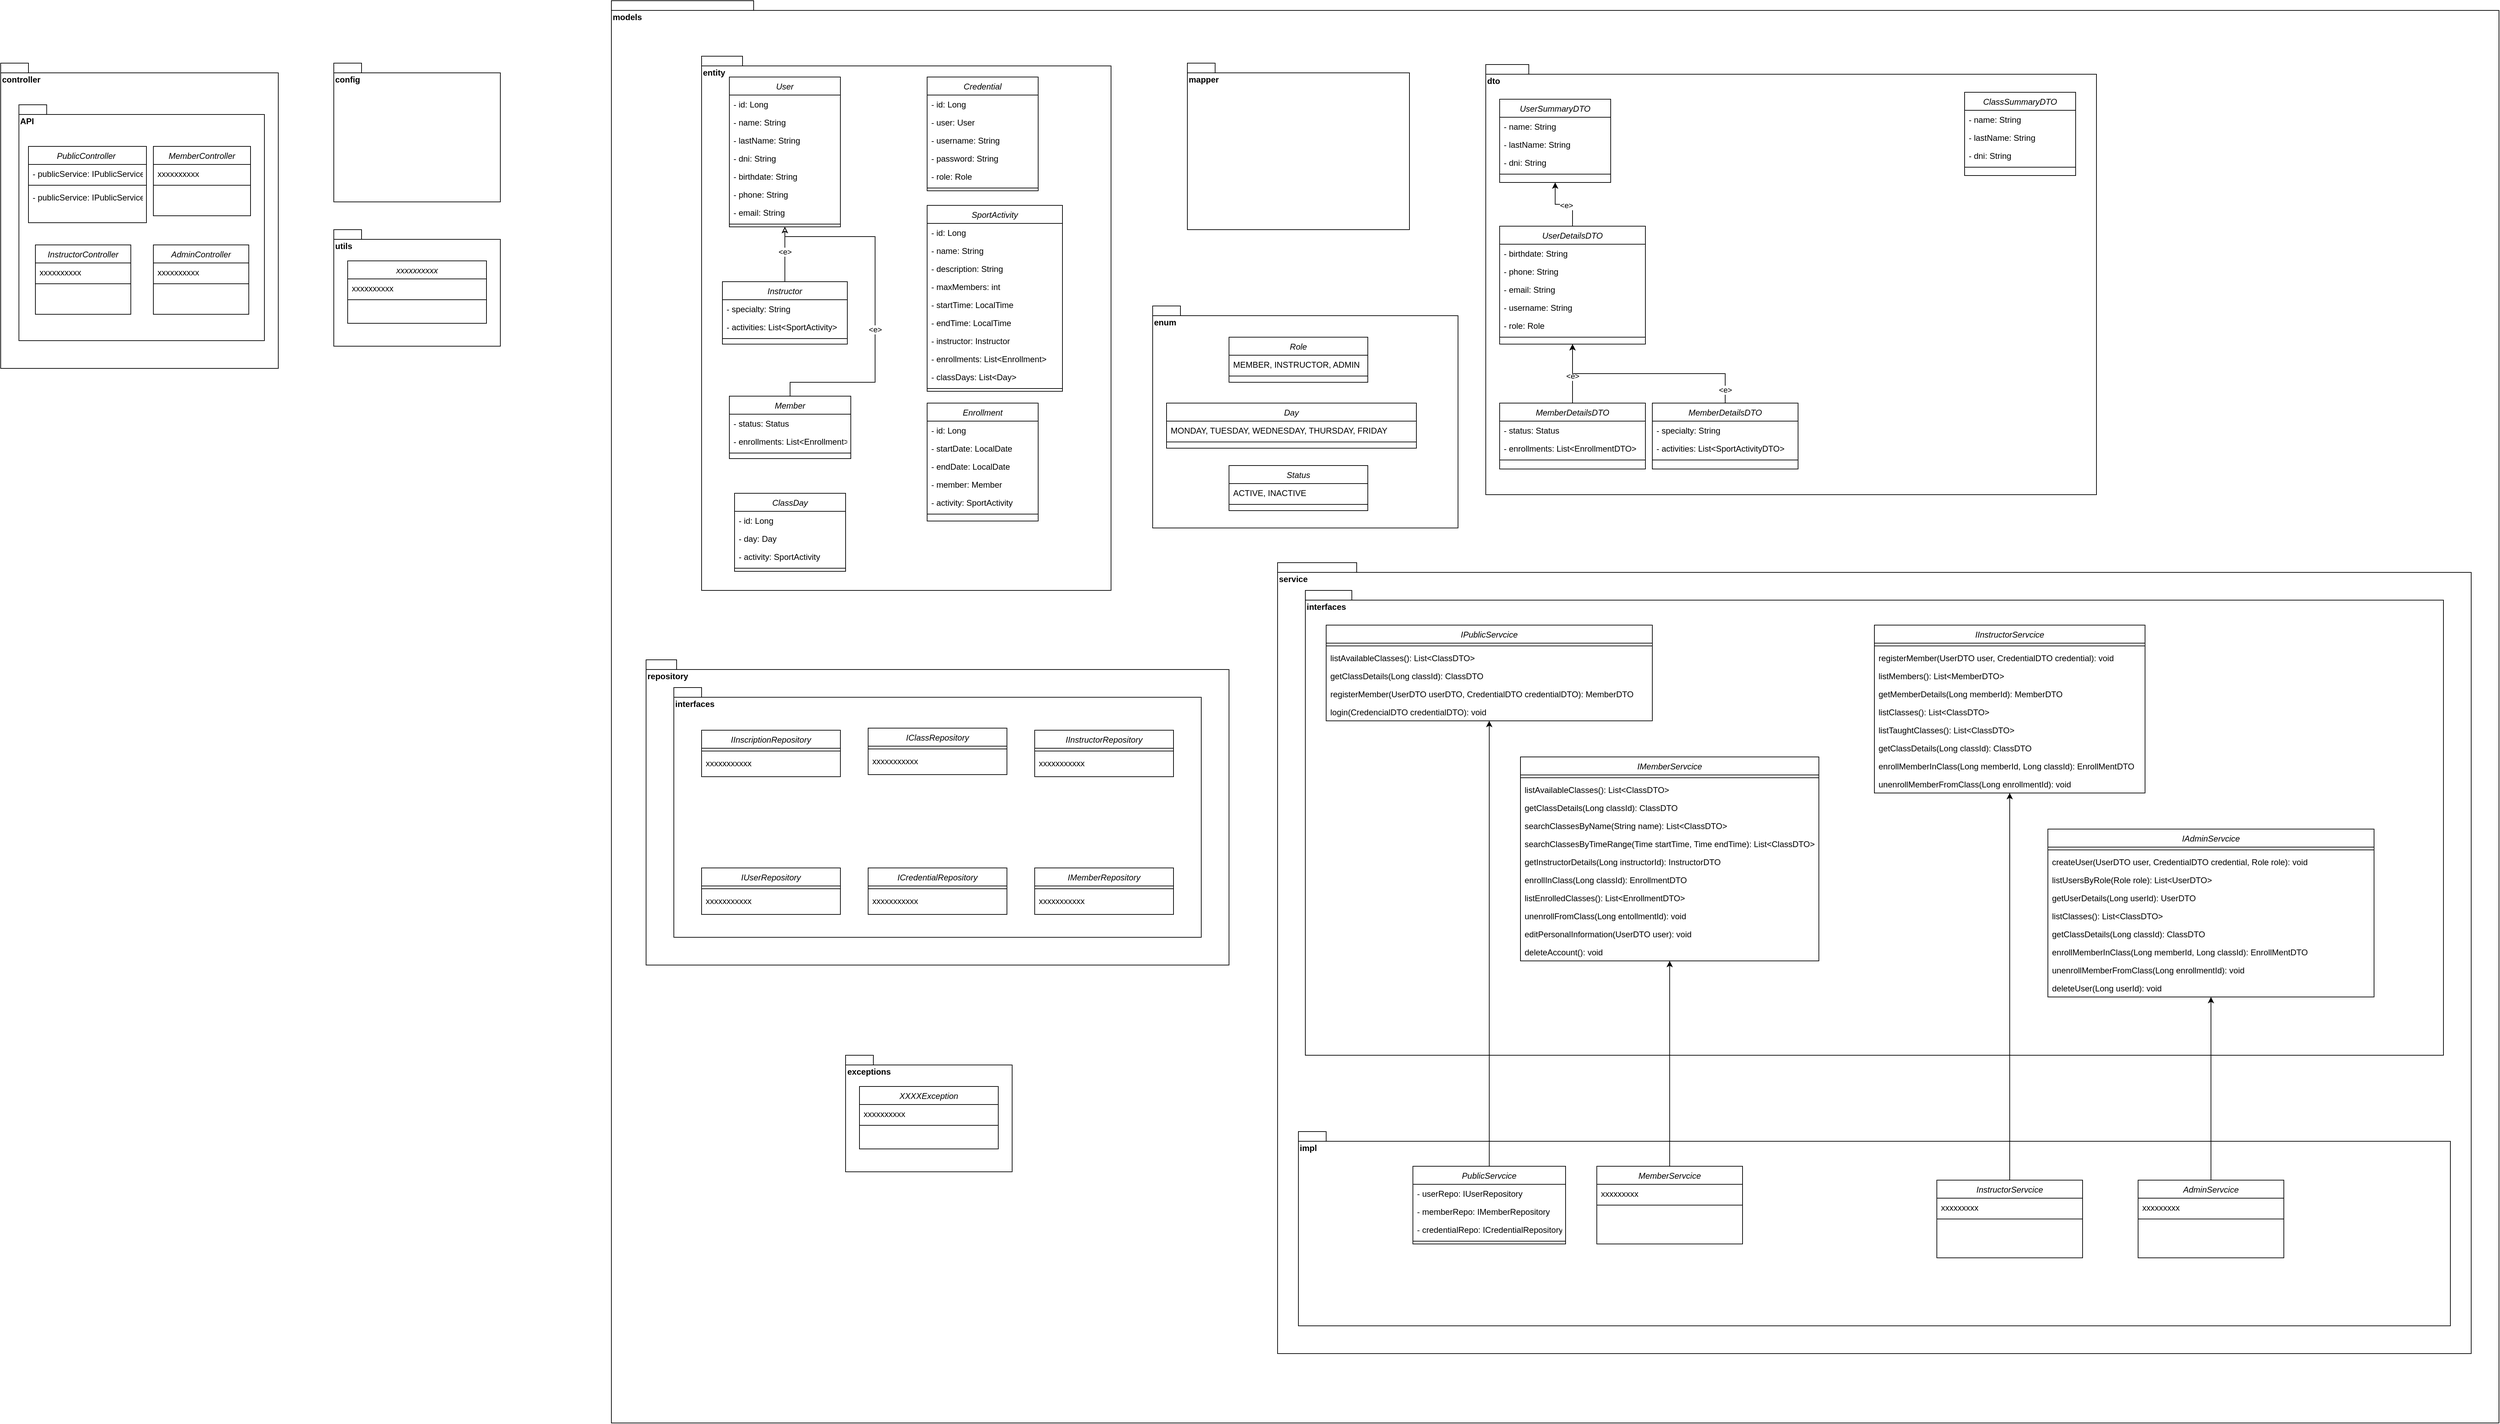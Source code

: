 <mxfile version="26.2.15">
  <diagram name="Página-1" id="p460b9YzsI_U2nG9TR7R">
    <mxGraphModel dx="4194" dy="1694" grid="1" gridSize="10" guides="1" tooltips="1" connect="1" arrows="1" fold="1" page="0" pageScale="1" pageWidth="827" pageHeight="1169" math="0" shadow="0">
      <root>
        <mxCell id="0" />
        <mxCell id="1" parent="0" />
        <mxCell id="_upFBxKR6f7IGh7Ch78z-1" value="controller" style="shape=folder;fontStyle=1;spacingTop=10;tabWidth=40;tabHeight=14;tabPosition=left;html=1;whiteSpace=wrap;align=left;verticalAlign=top;rounded=0;" parent="1" vertex="1">
          <mxGeometry x="-1720" y="-240" width="400" height="440" as="geometry" />
        </mxCell>
        <mxCell id="_upFBxKR6f7IGh7Ch78z-163" value="API" style="shape=folder;fontStyle=1;spacingTop=10;tabWidth=40;tabHeight=14;tabPosition=left;html=1;whiteSpace=wrap;align=left;verticalAlign=top;rounded=0;" parent="1" vertex="1">
          <mxGeometry x="-1693.75" y="-180" width="353.75" height="340" as="geometry" />
        </mxCell>
        <mxCell id="_upFBxKR6f7IGh7Ch78z-2" value="PublicController " style="swimlane;fontStyle=2;align=center;verticalAlign=top;childLayout=stackLayout;horizontal=1;startSize=26;horizontalStack=0;resizeParent=1;resizeLast=0;collapsible=1;marginBottom=0;rounded=0;shadow=0;strokeWidth=1;" parent="1" vertex="1">
          <mxGeometry x="-1680" y="-120" width="170" height="110" as="geometry">
            <mxRectangle x="230" y="140" width="160" height="26" as="alternateBounds" />
          </mxGeometry>
        </mxCell>
        <mxCell id="_upFBxKR6f7IGh7Ch78z-3" value="- publicService: IPublicService" style="text;align=left;verticalAlign=top;spacingLeft=4;spacingRight=4;overflow=hidden;rotatable=0;points=[[0,0.5],[1,0.5]];portConstraint=eastwest;rounded=0;" parent="_upFBxKR6f7IGh7Ch78z-2" vertex="1">
          <mxGeometry y="26" width="170" height="26" as="geometry" />
        </mxCell>
        <mxCell id="_upFBxKR6f7IGh7Ch78z-4" value="" style="line;html=1;strokeWidth=1;align=left;verticalAlign=middle;spacingTop=-1;spacingLeft=3;spacingRight=3;rotatable=0;labelPosition=right;points=[];portConstraint=eastwest;rounded=0;" parent="_upFBxKR6f7IGh7Ch78z-2" vertex="1">
          <mxGeometry y="52" width="170" height="8" as="geometry" />
        </mxCell>
        <mxCell id="d76XzxfHICl--C4j3NWJ-72" value="- publicService: IPublicService" style="text;align=left;verticalAlign=top;spacingLeft=4;spacingRight=4;overflow=hidden;rotatable=0;points=[[0,0.5],[1,0.5]];portConstraint=eastwest;rounded=0;" parent="_upFBxKR6f7IGh7Ch78z-2" vertex="1">
          <mxGeometry y="60" width="170" height="26" as="geometry" />
        </mxCell>
        <mxCell id="_upFBxKR6f7IGh7Ch78z-10" value="MemberController" style="swimlane;fontStyle=2;align=center;verticalAlign=top;childLayout=stackLayout;horizontal=1;startSize=26;horizontalStack=0;resizeParent=1;resizeLast=0;collapsible=1;marginBottom=0;rounded=0;shadow=0;strokeWidth=1;" parent="1" vertex="1">
          <mxGeometry x="-1500" y="-120" width="140" height="100" as="geometry">
            <mxRectangle x="230" y="140" width="160" height="26" as="alternateBounds" />
          </mxGeometry>
        </mxCell>
        <mxCell id="_upFBxKR6f7IGh7Ch78z-11" value="xxxxxxxxxx" style="text;align=left;verticalAlign=top;spacingLeft=4;spacingRight=4;overflow=hidden;rotatable=0;points=[[0,0.5],[1,0.5]];portConstraint=eastwest;rounded=0;" parent="_upFBxKR6f7IGh7Ch78z-10" vertex="1">
          <mxGeometry y="26" width="140" height="26" as="geometry" />
        </mxCell>
        <mxCell id="_upFBxKR6f7IGh7Ch78z-12" value="" style="line;html=1;strokeWidth=1;align=left;verticalAlign=middle;spacingTop=-1;spacingLeft=3;spacingRight=3;rotatable=0;labelPosition=right;points=[];portConstraint=eastwest;rounded=0;" parent="_upFBxKR6f7IGh7Ch78z-10" vertex="1">
          <mxGeometry y="52" width="140" height="8" as="geometry" />
        </mxCell>
        <mxCell id="_upFBxKR6f7IGh7Ch78z-24" value="models" style="shape=folder;fontStyle=1;spacingTop=10;tabWidth=40;tabHeight=14;tabPosition=left;html=1;whiteSpace=wrap;align=left;verticalAlign=top;rounded=0;" parent="1" vertex="1">
          <mxGeometry x="-840" y="-330" width="2720" height="2050" as="geometry" />
        </mxCell>
        <mxCell id="_upFBxKR6f7IGh7Ch78z-25" value="repository" style="shape=folder;fontStyle=1;spacingTop=10;tabWidth=40;tabHeight=14;tabPosition=left;html=1;whiteSpace=wrap;align=left;verticalAlign=top;rounded=0;" parent="1" vertex="1">
          <mxGeometry x="-790" y="620" width="840" height="440" as="geometry" />
        </mxCell>
        <mxCell id="_upFBxKR6f7IGh7Ch78z-27" value="interfaces" style="shape=folder;fontStyle=1;spacingTop=10;tabWidth=40;tabHeight=14;tabPosition=left;html=1;whiteSpace=wrap;align=left;verticalAlign=top;rounded=0;" parent="1" vertex="1">
          <mxGeometry x="-750" y="660" width="760" height="360" as="geometry" />
        </mxCell>
        <mxCell id="_upFBxKR6f7IGh7Ch78z-28" value="entity" style="shape=folder;fontStyle=1;spacingTop=10;tabWidth=40;tabHeight=14;tabPosition=left;html=1;whiteSpace=wrap;align=left;verticalAlign=top;labelPosition=center;verticalLabelPosition=middle;rounded=0;" parent="1" vertex="1">
          <mxGeometry x="-710" y="-250" width="590" height="770" as="geometry" />
        </mxCell>
        <mxCell id="yQXCiNEcL0nG3SJzV9La-7" style="edgeStyle=orthogonalEdgeStyle;rounded=0;orthogonalLoop=1;jettySize=auto;html=1;exitX=0.5;exitY=1;exitDx=0;exitDy=0;entryX=0.5;entryY=0;entryDx=0;entryDy=0;startArrow=classic;startFill=0;endArrow=none;" parent="1" source="_upFBxKR6f7IGh7Ch78z-29" target="_upFBxKR6f7IGh7Ch78z-41" edge="1">
          <mxGeometry relative="1" as="geometry" />
        </mxCell>
        <mxCell id="yQXCiNEcL0nG3SJzV9La-8" value="&amp;lt;e&amp;gt;" style="edgeLabel;html=1;align=center;verticalAlign=middle;resizable=0;points=[];" parent="yQXCiNEcL0nG3SJzV9La-7" vertex="1" connectable="0">
          <mxGeometry x="-0.088" relative="1" as="geometry">
            <mxPoint as="offset" />
          </mxGeometry>
        </mxCell>
        <mxCell id="yQXCiNEcL0nG3SJzV9La-9" style="edgeStyle=orthogonalEdgeStyle;rounded=0;orthogonalLoop=1;jettySize=auto;html=1;exitX=0.5;exitY=1;exitDx=0;exitDy=0;entryX=0.5;entryY=0;entryDx=0;entryDy=0;startArrow=classic;startFill=0;endArrow=none;" parent="1" source="_upFBxKR6f7IGh7Ch78z-29" target="_upFBxKR6f7IGh7Ch78z-34" edge="1">
          <mxGeometry relative="1" as="geometry">
            <Array as="points">
              <mxPoint x="-590" y="10" />
              <mxPoint x="-460" y="10" />
              <mxPoint x="-460" y="220" />
              <mxPoint x="-582" y="220" />
            </Array>
          </mxGeometry>
        </mxCell>
        <mxCell id="yQXCiNEcL0nG3SJzV9La-10" value="&amp;lt;e&amp;gt;" style="edgeLabel;html=1;align=center;verticalAlign=middle;resizable=0;points=[];" parent="yQXCiNEcL0nG3SJzV9La-9" vertex="1" connectable="0">
          <mxGeometry x="0.119" relative="1" as="geometry">
            <mxPoint as="offset" />
          </mxGeometry>
        </mxCell>
        <mxCell id="_upFBxKR6f7IGh7Ch78z-29" value="User" style="swimlane;fontStyle=2;align=center;verticalAlign=top;childLayout=stackLayout;horizontal=1;startSize=26;horizontalStack=0;resizeParent=1;resizeLast=0;collapsible=1;marginBottom=0;rounded=0;shadow=0;strokeWidth=1;" parent="1" vertex="1">
          <mxGeometry x="-670" y="-220" width="160" height="216" as="geometry">
            <mxRectangle x="230" y="140" width="160" height="26" as="alternateBounds" />
          </mxGeometry>
        </mxCell>
        <mxCell id="_upFBxKR6f7IGh7Ch78z-30" value="- id: Long" style="text;align=left;verticalAlign=top;spacingLeft=4;spacingRight=4;overflow=hidden;rotatable=0;points=[[0,0.5],[1,0.5]];portConstraint=eastwest;rounded=0;shadow=0;html=0;" parent="_upFBxKR6f7IGh7Ch78z-29" vertex="1">
          <mxGeometry y="26" width="160" height="26" as="geometry" />
        </mxCell>
        <mxCell id="_upFBxKR6f7IGh7Ch78z-132" value="- name: String" style="text;align=left;verticalAlign=top;spacingLeft=4;spacingRight=4;overflow=hidden;rotatable=0;points=[[0,0.5],[1,0.5]];portConstraint=eastwest;rounded=0;shadow=0;html=0;" parent="_upFBxKR6f7IGh7Ch78z-29" vertex="1">
          <mxGeometry y="52" width="160" height="26" as="geometry" />
        </mxCell>
        <mxCell id="_upFBxKR6f7IGh7Ch78z-133" value="- lastName: String" style="text;align=left;verticalAlign=top;spacingLeft=4;spacingRight=4;overflow=hidden;rotatable=0;points=[[0,0.5],[1,0.5]];portConstraint=eastwest;rounded=0;shadow=0;html=0;" parent="_upFBxKR6f7IGh7Ch78z-29" vertex="1">
          <mxGeometry y="78" width="160" height="26" as="geometry" />
        </mxCell>
        <mxCell id="_upFBxKR6f7IGh7Ch78z-134" value="- dni: String" style="text;align=left;verticalAlign=top;spacingLeft=4;spacingRight=4;overflow=hidden;rotatable=0;points=[[0,0.5],[1,0.5]];portConstraint=eastwest;rounded=0;shadow=0;html=0;" parent="_upFBxKR6f7IGh7Ch78z-29" vertex="1">
          <mxGeometry y="104" width="160" height="26" as="geometry" />
        </mxCell>
        <mxCell id="_upFBxKR6f7IGh7Ch78z-135" value="- birthdate: String" style="text;align=left;verticalAlign=top;spacingLeft=4;spacingRight=4;overflow=hidden;rotatable=0;points=[[0,0.5],[1,0.5]];portConstraint=eastwest;rounded=0;shadow=0;html=0;" parent="_upFBxKR6f7IGh7Ch78z-29" vertex="1">
          <mxGeometry y="130" width="160" height="26" as="geometry" />
        </mxCell>
        <mxCell id="_upFBxKR6f7IGh7Ch78z-160" value="- phone: String" style="text;align=left;verticalAlign=top;spacingLeft=4;spacingRight=4;overflow=hidden;rotatable=0;points=[[0,0.5],[1,0.5]];portConstraint=eastwest;rounded=0;shadow=0;html=0;" parent="_upFBxKR6f7IGh7Ch78z-29" vertex="1">
          <mxGeometry y="156" width="160" height="26" as="geometry" />
        </mxCell>
        <mxCell id="_upFBxKR6f7IGh7Ch78z-162" value="- email: String" style="text;align=left;verticalAlign=top;spacingLeft=4;spacingRight=4;overflow=hidden;rotatable=0;points=[[0,0.5],[1,0.5]];portConstraint=eastwest;rounded=0;shadow=0;html=0;" parent="_upFBxKR6f7IGh7Ch78z-29" vertex="1">
          <mxGeometry y="182" width="160" height="26" as="geometry" />
        </mxCell>
        <mxCell id="_upFBxKR6f7IGh7Ch78z-33" value="" style="line;html=1;strokeWidth=1;align=left;verticalAlign=middle;spacingTop=-1;spacingLeft=3;spacingRight=3;rotatable=0;labelPosition=right;points=[];portConstraint=eastwest;rounded=0;" parent="_upFBxKR6f7IGh7Ch78z-29" vertex="1">
          <mxGeometry y="208" width="160" height="8" as="geometry" />
        </mxCell>
        <mxCell id="_upFBxKR6f7IGh7Ch78z-34" value="Member" style="swimlane;fontStyle=2;align=center;verticalAlign=top;childLayout=stackLayout;horizontal=1;startSize=26;horizontalStack=0;resizeParent=1;resizeLast=0;collapsible=1;marginBottom=0;rounded=0;shadow=0;strokeWidth=1;" parent="1" vertex="1">
          <mxGeometry x="-670" y="240" width="175" height="90" as="geometry">
            <mxRectangle x="230" y="140" width="160" height="26" as="alternateBounds" />
          </mxGeometry>
        </mxCell>
        <mxCell id="yQXCiNEcL0nG3SJzV9La-4" value="- status: Status" style="text;align=left;verticalAlign=top;spacingLeft=4;spacingRight=4;overflow=hidden;rotatable=0;points=[[0,0.5],[1,0.5]];portConstraint=eastwest;rounded=0;shadow=0;html=0;" parent="_upFBxKR6f7IGh7Ch78z-34" vertex="1">
          <mxGeometry y="26" width="175" height="26" as="geometry" />
        </mxCell>
        <mxCell id="_upFBxKR6f7IGh7Ch78z-196" value="- enrollments: List&lt;Enrollment&gt;" style="text;align=left;verticalAlign=top;spacingLeft=4;spacingRight=4;overflow=hidden;rotatable=0;points=[[0,0.5],[1,0.5]];portConstraint=eastwest;rounded=0;shadow=0;html=0;" parent="_upFBxKR6f7IGh7Ch78z-34" vertex="1">
          <mxGeometry y="52" width="175" height="26" as="geometry" />
        </mxCell>
        <mxCell id="_upFBxKR6f7IGh7Ch78z-40" value="" style="line;html=1;strokeWidth=1;align=left;verticalAlign=middle;spacingTop=-1;spacingLeft=3;spacingRight=3;rotatable=0;labelPosition=right;points=[];portConstraint=eastwest;rounded=0;" parent="_upFBxKR6f7IGh7Ch78z-34" vertex="1">
          <mxGeometry y="78" width="175" height="8" as="geometry" />
        </mxCell>
        <mxCell id="_upFBxKR6f7IGh7Ch78z-41" value="Instructor" style="swimlane;fontStyle=2;align=center;verticalAlign=top;childLayout=stackLayout;horizontal=1;startSize=26;horizontalStack=0;resizeParent=1;resizeLast=0;collapsible=1;marginBottom=0;rounded=0;shadow=0;strokeWidth=1;" parent="1" vertex="1">
          <mxGeometry x="-680" y="75" width="180" height="90" as="geometry">
            <mxRectangle x="230" y="140" width="160" height="26" as="alternateBounds" />
          </mxGeometry>
        </mxCell>
        <mxCell id="d76XzxfHICl--C4j3NWJ-2" value="- specialty: String" style="text;align=left;verticalAlign=top;spacingLeft=4;spacingRight=4;overflow=hidden;rotatable=0;points=[[0,0.5],[1,0.5]];portConstraint=eastwest;rounded=0;shadow=0;html=0;" parent="_upFBxKR6f7IGh7Ch78z-41" vertex="1">
          <mxGeometry y="26" width="180" height="26" as="geometry" />
        </mxCell>
        <mxCell id="yQXCiNEcL0nG3SJzV9La-6" value="- activities: List&lt;SportActivity&gt;" style="text;align=left;verticalAlign=top;spacingLeft=4;spacingRight=4;overflow=hidden;rotatable=0;points=[[0,0.5],[1,0.5]];portConstraint=eastwest;rounded=0;shadow=0;html=0;" parent="_upFBxKR6f7IGh7Ch78z-41" vertex="1">
          <mxGeometry y="52" width="180" height="26" as="geometry" />
        </mxCell>
        <mxCell id="_upFBxKR6f7IGh7Ch78z-47" value="" style="line;html=1;strokeWidth=1;align=left;verticalAlign=middle;spacingTop=-1;spacingLeft=3;spacingRight=3;rotatable=0;labelPosition=right;points=[];portConstraint=eastwest;rounded=0;" parent="_upFBxKR6f7IGh7Ch78z-41" vertex="1">
          <mxGeometry y="78" width="180" height="8" as="geometry" />
        </mxCell>
        <mxCell id="_upFBxKR6f7IGh7Ch78z-59" value="IMemberRepository" style="swimlane;fontStyle=2;align=center;verticalAlign=top;childLayout=stackLayout;horizontal=1;startSize=26;horizontalStack=0;resizeParent=1;resizeLast=0;collapsible=1;marginBottom=0;rounded=0;shadow=0;strokeWidth=1;" parent="1" vertex="1">
          <mxGeometry x="-230" y="920" width="200" height="67" as="geometry">
            <mxRectangle x="230" y="140" width="160" height="26" as="alternateBounds" />
          </mxGeometry>
        </mxCell>
        <mxCell id="_upFBxKR6f7IGh7Ch78z-60" value="" style="line;html=1;strokeWidth=1;align=left;verticalAlign=middle;spacingTop=-1;spacingLeft=3;spacingRight=3;rotatable=0;labelPosition=right;points=[];portConstraint=eastwest;rounded=0;" parent="_upFBxKR6f7IGh7Ch78z-59" vertex="1">
          <mxGeometry y="26" width="200" height="8" as="geometry" />
        </mxCell>
        <mxCell id="_upFBxKR6f7IGh7Ch78z-61" value="xxxxxxxxxxx" style="text;align=left;verticalAlign=top;spacingLeft=4;spacingRight=4;overflow=hidden;rotatable=0;points=[[0,0.5],[1,0.5]];portConstraint=eastwest;rounded=0;" parent="_upFBxKR6f7IGh7Ch78z-59" vertex="1">
          <mxGeometry y="34" width="200" height="26" as="geometry" />
        </mxCell>
        <mxCell id="_upFBxKR6f7IGh7Ch78z-62" value="IUserRepository" style="swimlane;fontStyle=2;align=center;verticalAlign=top;childLayout=stackLayout;horizontal=1;startSize=26;horizontalStack=0;resizeParent=1;resizeLast=0;collapsible=1;marginBottom=0;rounded=0;shadow=0;strokeWidth=1;" parent="1" vertex="1">
          <mxGeometry x="-710" y="920" width="200" height="67" as="geometry">
            <mxRectangle x="230" y="140" width="160" height="26" as="alternateBounds" />
          </mxGeometry>
        </mxCell>
        <mxCell id="_upFBxKR6f7IGh7Ch78z-63" value="" style="line;html=1;strokeWidth=1;align=left;verticalAlign=middle;spacingTop=-1;spacingLeft=3;spacingRight=3;rotatable=0;labelPosition=right;points=[];portConstraint=eastwest;rounded=0;" parent="_upFBxKR6f7IGh7Ch78z-62" vertex="1">
          <mxGeometry y="26" width="200" height="8" as="geometry" />
        </mxCell>
        <mxCell id="_upFBxKR6f7IGh7Ch78z-64" value="xxxxxxxxxxx" style="text;align=left;verticalAlign=top;spacingLeft=4;spacingRight=4;overflow=hidden;rotatable=0;points=[[0,0.5],[1,0.5]];portConstraint=eastwest;rounded=0;" parent="_upFBxKR6f7IGh7Ch78z-62" vertex="1">
          <mxGeometry y="34" width="200" height="26" as="geometry" />
        </mxCell>
        <mxCell id="_upFBxKR6f7IGh7Ch78z-65" value="ICredentialRepository" style="swimlane;fontStyle=2;align=center;verticalAlign=top;childLayout=stackLayout;horizontal=1;startSize=26;horizontalStack=0;resizeParent=1;resizeLast=0;collapsible=1;marginBottom=0;rounded=0;shadow=0;strokeWidth=1;" parent="1" vertex="1">
          <mxGeometry x="-470" y="920" width="200" height="67" as="geometry">
            <mxRectangle x="230" y="140" width="160" height="26" as="alternateBounds" />
          </mxGeometry>
        </mxCell>
        <mxCell id="_upFBxKR6f7IGh7Ch78z-66" value="" style="line;html=1;strokeWidth=1;align=left;verticalAlign=middle;spacingTop=-1;spacingLeft=3;spacingRight=3;rotatable=0;labelPosition=right;points=[];portConstraint=eastwest;rounded=0;" parent="_upFBxKR6f7IGh7Ch78z-65" vertex="1">
          <mxGeometry y="26" width="200" height="8" as="geometry" />
        </mxCell>
        <mxCell id="_upFBxKR6f7IGh7Ch78z-67" value="xxxxxxxxxxx" style="text;align=left;verticalAlign=top;spacingLeft=4;spacingRight=4;overflow=hidden;rotatable=0;points=[[0,0.5],[1,0.5]];portConstraint=eastwest;rounded=0;" parent="_upFBxKR6f7IGh7Ch78z-65" vertex="1">
          <mxGeometry y="34" width="200" height="26" as="geometry" />
        </mxCell>
        <mxCell id="_upFBxKR6f7IGh7Ch78z-79" value="service" style="shape=folder;fontStyle=1;spacingTop=10;tabWidth=40;tabHeight=14;tabPosition=left;html=1;whiteSpace=wrap;align=left;verticalAlign=top;rounded=0;" parent="1" vertex="1">
          <mxGeometry x="120" y="480" width="1720" height="1140" as="geometry" />
        </mxCell>
        <mxCell id="_upFBxKR6f7IGh7Ch78z-81" value="interfaces" style="shape=folder;fontStyle=1;spacingTop=10;tabWidth=40;tabHeight=14;tabPosition=left;html=1;whiteSpace=wrap;align=left;verticalAlign=top;rounded=0;" parent="1" vertex="1">
          <mxGeometry x="160" y="520" width="1640" height="670" as="geometry" />
        </mxCell>
        <mxCell id="_upFBxKR6f7IGh7Ch78z-98" value="IMemberServcice" style="swimlane;fontStyle=2;align=center;verticalAlign=top;childLayout=stackLayout;horizontal=1;startSize=26;horizontalStack=0;resizeParent=1;resizeLast=0;collapsible=1;marginBottom=0;rounded=0;shadow=0;strokeWidth=1;" parent="1" vertex="1">
          <mxGeometry x="470" y="760" width="430" height="294" as="geometry">
            <mxRectangle x="230" y="140" width="160" height="26" as="alternateBounds" />
          </mxGeometry>
        </mxCell>
        <mxCell id="_upFBxKR6f7IGh7Ch78z-99" value="" style="line;html=1;strokeWidth=1;align=left;verticalAlign=middle;spacingTop=-1;spacingLeft=3;spacingRight=3;rotatable=0;labelPosition=right;points=[];portConstraint=eastwest;rounded=0;" parent="_upFBxKR6f7IGh7Ch78z-98" vertex="1">
          <mxGeometry y="26" width="430" height="8" as="geometry" />
        </mxCell>
        <mxCell id="_upFBxKR6f7IGh7Ch78z-100" value="listAvailableClasses(): List&lt;ClassDTO&gt;" style="text;align=left;verticalAlign=top;spacingLeft=4;spacingRight=4;overflow=hidden;rotatable=0;points=[[0,0.5],[1,0.5]];portConstraint=eastwest;rounded=0;" parent="_upFBxKR6f7IGh7Ch78z-98" vertex="1">
          <mxGeometry y="34" width="430" height="26" as="geometry" />
        </mxCell>
        <mxCell id="d76XzxfHICl--C4j3NWJ-11" value="getClassDetails(Long classId): ClassDTO" style="text;align=left;verticalAlign=top;spacingLeft=4;spacingRight=4;overflow=hidden;rotatable=0;points=[[0,0.5],[1,0.5]];portConstraint=eastwest;rounded=0;" parent="_upFBxKR6f7IGh7Ch78z-98" vertex="1">
          <mxGeometry y="60" width="430" height="26" as="geometry" />
        </mxCell>
        <mxCell id="d76XzxfHICl--C4j3NWJ-12" value="searchClassesByName(String name): List&lt;ClassDTO&gt;" style="text;align=left;verticalAlign=top;spacingLeft=4;spacingRight=4;overflow=hidden;rotatable=0;points=[[0,0.5],[1,0.5]];portConstraint=eastwest;rounded=0;" parent="_upFBxKR6f7IGh7Ch78z-98" vertex="1">
          <mxGeometry y="86" width="430" height="26" as="geometry" />
        </mxCell>
        <mxCell id="d76XzxfHICl--C4j3NWJ-13" value="searchClassesByTimeRange(Time startTime, Time endTime): List&lt;ClassDTO&gt;" style="text;align=left;verticalAlign=top;spacingLeft=4;spacingRight=4;overflow=hidden;rotatable=0;points=[[0,0.5],[1,0.5]];portConstraint=eastwest;rounded=0;" parent="_upFBxKR6f7IGh7Ch78z-98" vertex="1">
          <mxGeometry y="112" width="430" height="26" as="geometry" />
        </mxCell>
        <mxCell id="d76XzxfHICl--C4j3NWJ-14" value="getInstructorDetails(Long instructorId): InstructorDTO" style="text;align=left;verticalAlign=top;spacingLeft=4;spacingRight=4;overflow=hidden;rotatable=0;points=[[0,0.5],[1,0.5]];portConstraint=eastwest;rounded=0;" parent="_upFBxKR6f7IGh7Ch78z-98" vertex="1">
          <mxGeometry y="138" width="430" height="26" as="geometry" />
        </mxCell>
        <mxCell id="d76XzxfHICl--C4j3NWJ-15" value="enrollInClass(Long classId): EnrollmentDTO" style="text;align=left;verticalAlign=top;spacingLeft=4;spacingRight=4;overflow=hidden;rotatable=0;points=[[0,0.5],[1,0.5]];portConstraint=eastwest;rounded=0;" parent="_upFBxKR6f7IGh7Ch78z-98" vertex="1">
          <mxGeometry y="164" width="430" height="26" as="geometry" />
        </mxCell>
        <mxCell id="d76XzxfHICl--C4j3NWJ-16" value="listEnrolledClasses(): List&lt;EnrollmentDTO&gt;" style="text;align=left;verticalAlign=top;spacingLeft=4;spacingRight=4;overflow=hidden;rotatable=0;points=[[0,0.5],[1,0.5]];portConstraint=eastwest;rounded=0;" parent="_upFBxKR6f7IGh7Ch78z-98" vertex="1">
          <mxGeometry y="190" width="430" height="26" as="geometry" />
        </mxCell>
        <mxCell id="d76XzxfHICl--C4j3NWJ-17" value="unenrollFromClass(Long entollmentId): void" style="text;align=left;verticalAlign=top;spacingLeft=4;spacingRight=4;overflow=hidden;rotatable=0;points=[[0,0.5],[1,0.5]];portConstraint=eastwest;rounded=0;" parent="_upFBxKR6f7IGh7Ch78z-98" vertex="1">
          <mxGeometry y="216" width="430" height="26" as="geometry" />
        </mxCell>
        <mxCell id="d76XzxfHICl--C4j3NWJ-18" value="editPersonalInformation(UserDTO user): void" style="text;align=left;verticalAlign=top;spacingLeft=4;spacingRight=4;overflow=hidden;rotatable=0;points=[[0,0.5],[1,0.5]];portConstraint=eastwest;rounded=0;" parent="_upFBxKR6f7IGh7Ch78z-98" vertex="1">
          <mxGeometry y="242" width="430" height="26" as="geometry" />
        </mxCell>
        <mxCell id="d76XzxfHICl--C4j3NWJ-19" value="deleteAccount(): void" style="text;align=left;verticalAlign=top;spacingLeft=4;spacingRight=4;overflow=hidden;rotatable=0;points=[[0,0.5],[1,0.5]];portConstraint=eastwest;rounded=0;" parent="_upFBxKR6f7IGh7Ch78z-98" vertex="1">
          <mxGeometry y="268" width="430" height="26" as="geometry" />
        </mxCell>
        <mxCell id="_upFBxKR6f7IGh7Ch78z-108" value="exceptions" style="shape=folder;fontStyle=1;spacingTop=10;tabWidth=40;tabHeight=14;tabPosition=left;html=1;whiteSpace=wrap;align=left;verticalAlign=top;rounded=0;" parent="1" vertex="1">
          <mxGeometry x="-502.5" y="1190" width="240" height="168" as="geometry" />
        </mxCell>
        <mxCell id="_upFBxKR6f7IGh7Ch78z-109" value="XXXXException" style="swimlane;fontStyle=2;align=center;verticalAlign=top;childLayout=stackLayout;horizontal=1;startSize=26;horizontalStack=0;resizeParent=1;resizeLast=0;collapsible=1;marginBottom=0;rounded=0;shadow=0;strokeWidth=1;" parent="1" vertex="1">
          <mxGeometry x="-482.5" y="1235" width="200" height="90" as="geometry">
            <mxRectangle x="230" y="140" width="160" height="26" as="alternateBounds" />
          </mxGeometry>
        </mxCell>
        <mxCell id="_upFBxKR6f7IGh7Ch78z-110" value="xxxxxxxxxx" style="text;align=left;verticalAlign=top;spacingLeft=4;spacingRight=4;overflow=hidden;rotatable=0;points=[[0,0.5],[1,0.5]];portConstraint=eastwest;rounded=0;" parent="_upFBxKR6f7IGh7Ch78z-109" vertex="1">
          <mxGeometry y="26" width="200" height="26" as="geometry" />
        </mxCell>
        <mxCell id="_upFBxKR6f7IGh7Ch78z-111" value="" style="line;html=1;strokeWidth=1;align=left;verticalAlign=middle;spacingTop=-1;spacingLeft=3;spacingRight=3;rotatable=0;labelPosition=right;points=[];portConstraint=eastwest;rounded=0;" parent="_upFBxKR6f7IGh7Ch78z-109" vertex="1">
          <mxGeometry y="52" width="200" height="8" as="geometry" />
        </mxCell>
        <mxCell id="_upFBxKR6f7IGh7Ch78z-112" value="utils" style="shape=folder;fontStyle=1;spacingTop=10;tabWidth=40;tabHeight=14;tabPosition=left;html=1;whiteSpace=wrap;align=left;verticalAlign=top;rounded=0;" parent="1" vertex="1">
          <mxGeometry x="-1240" width="240" height="168" as="geometry" />
        </mxCell>
        <mxCell id="_upFBxKR6f7IGh7Ch78z-113" value="xxxxxxxxxx" style="swimlane;fontStyle=2;align=center;verticalAlign=top;childLayout=stackLayout;horizontal=1;startSize=26;horizontalStack=0;resizeParent=1;resizeLast=0;collapsible=1;marginBottom=0;rounded=0;shadow=0;strokeWidth=1;" parent="1" vertex="1">
          <mxGeometry x="-1220" y="45" width="200" height="90" as="geometry">
            <mxRectangle x="230" y="140" width="160" height="26" as="alternateBounds" />
          </mxGeometry>
        </mxCell>
        <mxCell id="_upFBxKR6f7IGh7Ch78z-114" value="xxxxxxxxxx" style="text;align=left;verticalAlign=top;spacingLeft=4;spacingRight=4;overflow=hidden;rotatable=0;points=[[0,0.5],[1,0.5]];portConstraint=eastwest;rounded=0;" parent="_upFBxKR6f7IGh7Ch78z-113" vertex="1">
          <mxGeometry y="26" width="200" height="26" as="geometry" />
        </mxCell>
        <mxCell id="_upFBxKR6f7IGh7Ch78z-115" value="" style="line;html=1;strokeWidth=1;align=left;verticalAlign=middle;spacingTop=-1;spacingLeft=3;spacingRight=3;rotatable=0;labelPosition=right;points=[];portConstraint=eastwest;rounded=0;" parent="_upFBxKR6f7IGh7Ch78z-113" vertex="1">
          <mxGeometry y="52" width="200" height="8" as="geometry" />
        </mxCell>
        <mxCell id="_upFBxKR6f7IGh7Ch78z-126" value="SportActivity" style="swimlane;fontStyle=2;align=center;verticalAlign=top;childLayout=stackLayout;horizontal=1;startSize=26;horizontalStack=0;resizeParent=1;resizeLast=0;collapsible=1;marginBottom=0;rounded=0;shadow=0;strokeWidth=1;" parent="1" vertex="1">
          <mxGeometry x="-385" y="-35" width="195" height="268" as="geometry">
            <mxRectangle x="230" y="140" width="160" height="26" as="alternateBounds" />
          </mxGeometry>
        </mxCell>
        <mxCell id="_upFBxKR6f7IGh7Ch78z-127" value="- id: Long" style="text;align=left;verticalAlign=top;spacingLeft=4;spacingRight=4;overflow=hidden;rotatable=0;points=[[0,0.5],[1,0.5]];portConstraint=eastwest;rounded=0;shadow=0;html=0;" parent="_upFBxKR6f7IGh7Ch78z-126" vertex="1">
          <mxGeometry y="26" width="195" height="26" as="geometry" />
        </mxCell>
        <mxCell id="_upFBxKR6f7IGh7Ch78z-207" value="- name: String" style="text;align=left;verticalAlign=top;spacingLeft=4;spacingRight=4;overflow=hidden;rotatable=0;points=[[0,0.5],[1,0.5]];portConstraint=eastwest;rounded=0;shadow=0;html=0;" parent="_upFBxKR6f7IGh7Ch78z-126" vertex="1">
          <mxGeometry y="52" width="195" height="26" as="geometry" />
        </mxCell>
        <mxCell id="_upFBxKR6f7IGh7Ch78z-209" value="- description: String" style="text;align=left;verticalAlign=top;spacingLeft=4;spacingRight=4;overflow=hidden;rotatable=0;points=[[0,0.5],[1,0.5]];portConstraint=eastwest;rounded=0;shadow=0;html=0;" parent="_upFBxKR6f7IGh7Ch78z-126" vertex="1">
          <mxGeometry y="78" width="195" height="26" as="geometry" />
        </mxCell>
        <mxCell id="d76XzxfHICl--C4j3NWJ-93" value="- maxMembers: int" style="text;align=left;verticalAlign=top;spacingLeft=4;spacingRight=4;overflow=hidden;rotatable=0;points=[[0,0.5],[1,0.5]];portConstraint=eastwest;rounded=0;shadow=0;html=0;" parent="_upFBxKR6f7IGh7Ch78z-126" vertex="1">
          <mxGeometry y="104" width="195" height="26" as="geometry" />
        </mxCell>
        <mxCell id="d76XzxfHICl--C4j3NWJ-94" value="- startTime: LocalTime" style="text;align=left;verticalAlign=top;spacingLeft=4;spacingRight=4;overflow=hidden;rotatable=0;points=[[0,0.5],[1,0.5]];portConstraint=eastwest;rounded=0;shadow=0;html=0;" parent="_upFBxKR6f7IGh7Ch78z-126" vertex="1">
          <mxGeometry y="130" width="195" height="26" as="geometry" />
        </mxCell>
        <mxCell id="d76XzxfHICl--C4j3NWJ-95" value="- endTime: LocalTime" style="text;align=left;verticalAlign=top;spacingLeft=4;spacingRight=4;overflow=hidden;rotatable=0;points=[[0,0.5],[1,0.5]];portConstraint=eastwest;rounded=0;shadow=0;html=0;" parent="_upFBxKR6f7IGh7Ch78z-126" vertex="1">
          <mxGeometry y="156" width="195" height="26" as="geometry" />
        </mxCell>
        <mxCell id="_upFBxKR6f7IGh7Ch78z-208" value="- instructor: Instructor" style="text;align=left;verticalAlign=top;spacingLeft=4;spacingRight=4;overflow=hidden;rotatable=0;points=[[0,0.5],[1,0.5]];portConstraint=eastwest;rounded=0;shadow=0;html=0;" parent="_upFBxKR6f7IGh7Ch78z-126" vertex="1">
          <mxGeometry y="182" width="195" height="26" as="geometry" />
        </mxCell>
        <mxCell id="d76XzxfHICl--C4j3NWJ-97" value="- enrollments: List&lt;Enrollment&gt;" style="text;align=left;verticalAlign=top;spacingLeft=4;spacingRight=4;overflow=hidden;rotatable=0;points=[[0,0.5],[1,0.5]];portConstraint=eastwest;rounded=0;shadow=0;html=0;" parent="_upFBxKR6f7IGh7Ch78z-126" vertex="1">
          <mxGeometry y="208" width="195" height="26" as="geometry" />
        </mxCell>
        <mxCell id="d76XzxfHICl--C4j3NWJ-96" value="- classDays: List&lt;Day&gt;" style="text;align=left;verticalAlign=top;spacingLeft=4;spacingRight=4;overflow=hidden;rotatable=0;points=[[0,0.5],[1,0.5]];portConstraint=eastwest;rounded=0;shadow=0;html=0;" parent="_upFBxKR6f7IGh7Ch78z-126" vertex="1">
          <mxGeometry y="234" width="195" height="26" as="geometry" />
        </mxCell>
        <mxCell id="_upFBxKR6f7IGh7Ch78z-128" value="" style="line;html=1;strokeWidth=1;align=left;verticalAlign=middle;spacingTop=-1;spacingLeft=3;spacingRight=3;rotatable=0;labelPosition=right;points=[];portConstraint=eastwest;rounded=0;" parent="_upFBxKR6f7IGh7Ch78z-126" vertex="1">
          <mxGeometry y="260" width="195" height="8" as="geometry" />
        </mxCell>
        <mxCell id="_upFBxKR6f7IGh7Ch78z-139" value="Enrollment" style="swimlane;fontStyle=2;align=center;verticalAlign=top;childLayout=stackLayout;horizontal=1;startSize=26;horizontalStack=0;resizeParent=1;resizeLast=0;collapsible=1;marginBottom=0;rounded=0;shadow=0;strokeWidth=1;" parent="1" vertex="1">
          <mxGeometry x="-385" y="250" width="160" height="170" as="geometry">
            <mxRectangle x="230" y="140" width="160" height="26" as="alternateBounds" />
          </mxGeometry>
        </mxCell>
        <mxCell id="_upFBxKR6f7IGh7Ch78z-140" value="- id: Long" style="text;align=left;verticalAlign=top;spacingLeft=4;spacingRight=4;overflow=hidden;rotatable=0;points=[[0,0.5],[1,0.5]];portConstraint=eastwest;rounded=0;shadow=0;html=0;" parent="_upFBxKR6f7IGh7Ch78z-139" vertex="1">
          <mxGeometry y="26" width="160" height="26" as="geometry" />
        </mxCell>
        <mxCell id="d76XzxfHICl--C4j3NWJ-98" value="- startDate: LocalDate" style="text;align=left;verticalAlign=top;spacingLeft=4;spacingRight=4;overflow=hidden;rotatable=0;points=[[0,0.5],[1,0.5]];portConstraint=eastwest;rounded=0;shadow=0;html=0;" parent="_upFBxKR6f7IGh7Ch78z-139" vertex="1">
          <mxGeometry y="52" width="160" height="26" as="geometry" />
        </mxCell>
        <mxCell id="d76XzxfHICl--C4j3NWJ-99" value="- endDate: LocalDate" style="text;align=left;verticalAlign=top;spacingLeft=4;spacingRight=4;overflow=hidden;rotatable=0;points=[[0,0.5],[1,0.5]];portConstraint=eastwest;rounded=0;shadow=0;html=0;" parent="_upFBxKR6f7IGh7Ch78z-139" vertex="1">
          <mxGeometry y="78" width="160" height="26" as="geometry" />
        </mxCell>
        <mxCell id="d76XzxfHICl--C4j3NWJ-100" value="- member: Member" style="text;align=left;verticalAlign=top;spacingLeft=4;spacingRight=4;overflow=hidden;rotatable=0;points=[[0,0.5],[1,0.5]];portConstraint=eastwest;rounded=0;shadow=0;html=0;" parent="_upFBxKR6f7IGh7Ch78z-139" vertex="1">
          <mxGeometry y="104" width="160" height="26" as="geometry" />
        </mxCell>
        <mxCell id="d76XzxfHICl--C4j3NWJ-101" value="- activity: SportActivity" style="text;align=left;verticalAlign=top;spacingLeft=4;spacingRight=4;overflow=hidden;rotatable=0;points=[[0,0.5],[1,0.5]];portConstraint=eastwest;rounded=0;shadow=0;html=0;" parent="_upFBxKR6f7IGh7Ch78z-139" vertex="1">
          <mxGeometry y="130" width="160" height="26" as="geometry" />
        </mxCell>
        <mxCell id="_upFBxKR6f7IGh7Ch78z-141" value="" style="line;html=1;strokeWidth=1;align=left;verticalAlign=middle;spacingTop=-1;spacingLeft=3;spacingRight=3;rotatable=0;labelPosition=right;points=[];portConstraint=eastwest;rounded=0;" parent="_upFBxKR6f7IGh7Ch78z-139" vertex="1">
          <mxGeometry y="156" width="160" height="8" as="geometry" />
        </mxCell>
        <mxCell id="_upFBxKR6f7IGh7Ch78z-142" value="Credential" style="swimlane;fontStyle=2;align=center;verticalAlign=top;childLayout=stackLayout;horizontal=1;startSize=26;horizontalStack=0;resizeParent=1;resizeLast=0;collapsible=1;marginBottom=0;rounded=0;shadow=0;strokeWidth=1;" parent="1" vertex="1">
          <mxGeometry x="-385" y="-220" width="160" height="164" as="geometry">
            <mxRectangle x="230" y="140" width="160" height="26" as="alternateBounds" />
          </mxGeometry>
        </mxCell>
        <mxCell id="_upFBxKR6f7IGh7Ch78z-143" value="- id: Long" style="text;align=left;verticalAlign=top;spacingLeft=4;spacingRight=4;overflow=hidden;rotatable=0;points=[[0,0.5],[1,0.5]];portConstraint=eastwest;rounded=0;shadow=0;html=0;" parent="_upFBxKR6f7IGh7Ch78z-142" vertex="1">
          <mxGeometry y="26" width="160" height="26" as="geometry" />
        </mxCell>
        <mxCell id="_upFBxKR6f7IGh7Ch78z-144" value="- user: User" style="text;align=left;verticalAlign=top;spacingLeft=4;spacingRight=4;overflow=hidden;rotatable=0;points=[[0,0.5],[1,0.5]];portConstraint=eastwest;rounded=0;shadow=0;html=0;" parent="_upFBxKR6f7IGh7Ch78z-142" vertex="1">
          <mxGeometry y="52" width="160" height="26" as="geometry" />
        </mxCell>
        <mxCell id="_upFBxKR6f7IGh7Ch78z-145" value="- username: String" style="text;align=left;verticalAlign=top;spacingLeft=4;spacingRight=4;overflow=hidden;rotatable=0;points=[[0,0.5],[1,0.5]];portConstraint=eastwest;rounded=0;shadow=0;html=0;" parent="_upFBxKR6f7IGh7Ch78z-142" vertex="1">
          <mxGeometry y="78" width="160" height="26" as="geometry" />
        </mxCell>
        <mxCell id="_upFBxKR6f7IGh7Ch78z-146" value="- password: String" style="text;align=left;verticalAlign=top;spacingLeft=4;spacingRight=4;overflow=hidden;rotatable=0;points=[[0,0.5],[1,0.5]];portConstraint=eastwest;rounded=0;shadow=0;html=0;" parent="_upFBxKR6f7IGh7Ch78z-142" vertex="1">
          <mxGeometry y="104" width="160" height="26" as="geometry" />
        </mxCell>
        <mxCell id="_upFBxKR6f7IGh7Ch78z-147" value="- role: Role" style="text;align=left;verticalAlign=top;spacingLeft=4;spacingRight=4;overflow=hidden;rotatable=0;points=[[0,0.5],[1,0.5]];portConstraint=eastwest;rounded=0;shadow=0;html=0;" parent="_upFBxKR6f7IGh7Ch78z-142" vertex="1">
          <mxGeometry y="130" width="160" height="26" as="geometry" />
        </mxCell>
        <mxCell id="_upFBxKR6f7IGh7Ch78z-148" value="" style="line;html=1;strokeWidth=1;align=left;verticalAlign=middle;spacingTop=-1;spacingLeft=3;spacingRight=3;rotatable=0;labelPosition=right;points=[];portConstraint=eastwest;rounded=0;" parent="_upFBxKR6f7IGh7Ch78z-142" vertex="1">
          <mxGeometry y="156" width="160" height="8" as="geometry" />
        </mxCell>
        <mxCell id="_upFBxKR6f7IGh7Ch78z-151" value="IInstructorRepository" style="swimlane;fontStyle=2;align=center;verticalAlign=top;childLayout=stackLayout;horizontal=1;startSize=26;horizontalStack=0;resizeParent=1;resizeLast=0;collapsible=1;marginBottom=0;rounded=0;shadow=0;strokeWidth=1;" parent="1" vertex="1">
          <mxGeometry x="-230" y="721.5" width="200" height="67" as="geometry">
            <mxRectangle x="230" y="140" width="160" height="26" as="alternateBounds" />
          </mxGeometry>
        </mxCell>
        <mxCell id="_upFBxKR6f7IGh7Ch78z-152" value="" style="line;html=1;strokeWidth=1;align=left;verticalAlign=middle;spacingTop=-1;spacingLeft=3;spacingRight=3;rotatable=0;labelPosition=right;points=[];portConstraint=eastwest;rounded=0;" parent="_upFBxKR6f7IGh7Ch78z-151" vertex="1">
          <mxGeometry y="26" width="200" height="8" as="geometry" />
        </mxCell>
        <mxCell id="_upFBxKR6f7IGh7Ch78z-153" value="xxxxxxxxxxx" style="text;align=left;verticalAlign=top;spacingLeft=4;spacingRight=4;overflow=hidden;rotatable=0;points=[[0,0.5],[1,0.5]];portConstraint=eastwest;rounded=0;" parent="_upFBxKR6f7IGh7Ch78z-151" vertex="1">
          <mxGeometry y="34" width="200" height="26" as="geometry" />
        </mxCell>
        <mxCell id="_upFBxKR6f7IGh7Ch78z-154" value="IClassRepository" style="swimlane;fontStyle=2;align=center;verticalAlign=top;childLayout=stackLayout;horizontal=1;startSize=26;horizontalStack=0;resizeParent=1;resizeLast=0;collapsible=1;marginBottom=0;rounded=0;shadow=0;strokeWidth=1;" parent="1" vertex="1">
          <mxGeometry x="-470" y="718.5" width="200" height="67" as="geometry">
            <mxRectangle x="230" y="140" width="160" height="26" as="alternateBounds" />
          </mxGeometry>
        </mxCell>
        <mxCell id="_upFBxKR6f7IGh7Ch78z-155" value="" style="line;html=1;strokeWidth=1;align=left;verticalAlign=middle;spacingTop=-1;spacingLeft=3;spacingRight=3;rotatable=0;labelPosition=right;points=[];portConstraint=eastwest;rounded=0;" parent="_upFBxKR6f7IGh7Ch78z-154" vertex="1">
          <mxGeometry y="26" width="200" height="8" as="geometry" />
        </mxCell>
        <mxCell id="_upFBxKR6f7IGh7Ch78z-156" value="xxxxxxxxxxx" style="text;align=left;verticalAlign=top;spacingLeft=4;spacingRight=4;overflow=hidden;rotatable=0;points=[[0,0.5],[1,0.5]];portConstraint=eastwest;rounded=0;" parent="_upFBxKR6f7IGh7Ch78z-154" vertex="1">
          <mxGeometry y="34" width="200" height="26" as="geometry" />
        </mxCell>
        <mxCell id="_upFBxKR6f7IGh7Ch78z-157" value="IInscriptionRepository" style="swimlane;fontStyle=2;align=center;verticalAlign=top;childLayout=stackLayout;horizontal=1;startSize=26;horizontalStack=0;resizeParent=1;resizeLast=0;collapsible=1;marginBottom=0;rounded=0;shadow=0;strokeWidth=1;" parent="1" vertex="1">
          <mxGeometry x="-710" y="721.5" width="200" height="67" as="geometry">
            <mxRectangle x="230" y="140" width="160" height="26" as="alternateBounds" />
          </mxGeometry>
        </mxCell>
        <mxCell id="_upFBxKR6f7IGh7Ch78z-158" value="" style="line;html=1;strokeWidth=1;align=left;verticalAlign=middle;spacingTop=-1;spacingLeft=3;spacingRight=3;rotatable=0;labelPosition=right;points=[];portConstraint=eastwest;rounded=0;" parent="_upFBxKR6f7IGh7Ch78z-157" vertex="1">
          <mxGeometry y="26" width="200" height="8" as="geometry" />
        </mxCell>
        <mxCell id="_upFBxKR6f7IGh7Ch78z-159" value="xxxxxxxxxxx" style="text;align=left;verticalAlign=top;spacingLeft=4;spacingRight=4;overflow=hidden;rotatable=0;points=[[0,0.5],[1,0.5]];portConstraint=eastwest;rounded=0;" parent="_upFBxKR6f7IGh7Ch78z-157" vertex="1">
          <mxGeometry y="34" width="200" height="26" as="geometry" />
        </mxCell>
        <mxCell id="_upFBxKR6f7IGh7Ch78z-164" value="config" style="shape=folder;fontStyle=1;spacingTop=10;tabWidth=40;tabHeight=14;tabPosition=left;html=1;whiteSpace=wrap;align=left;verticalAlign=top;rounded=0;" parent="1" vertex="1">
          <mxGeometry x="-1240" y="-240" width="240" height="200" as="geometry" />
        </mxCell>
        <mxCell id="_upFBxKR6f7IGh7Ch78z-165" value="dto" style="shape=folder;fontStyle=1;spacingTop=10;tabWidth=40;tabHeight=14;tabPosition=left;html=1;whiteSpace=wrap;align=left;verticalAlign=top;rounded=0;" parent="1" vertex="1">
          <mxGeometry x="420" y="-238" width="880" height="620" as="geometry" />
        </mxCell>
        <mxCell id="_upFBxKR6f7IGh7Ch78z-166" value="mapper" style="shape=folder;fontStyle=1;spacingTop=10;tabWidth=40;tabHeight=14;tabPosition=left;html=1;whiteSpace=wrap;align=left;verticalAlign=top;rounded=0;" parent="1" vertex="1">
          <mxGeometry x="-10" y="-240" width="320" height="240" as="geometry" />
        </mxCell>
        <mxCell id="_upFBxKR6f7IGh7Ch78z-167" value="IPublicServcice" style="swimlane;fontStyle=2;align=center;verticalAlign=top;childLayout=stackLayout;horizontal=1;startSize=26;horizontalStack=0;resizeParent=1;resizeLast=0;collapsible=1;marginBottom=0;rounded=0;shadow=0;strokeWidth=1;" parent="1" vertex="1">
          <mxGeometry x="190" y="570" width="470" height="138" as="geometry">
            <mxRectangle x="230" y="140" width="160" height="26" as="alternateBounds" />
          </mxGeometry>
        </mxCell>
        <mxCell id="_upFBxKR6f7IGh7Ch78z-168" value="" style="line;html=1;strokeWidth=1;align=left;verticalAlign=middle;spacingTop=-1;spacingLeft=3;spacingRight=3;rotatable=0;labelPosition=right;points=[];portConstraint=eastwest;rounded=0;" parent="_upFBxKR6f7IGh7Ch78z-167" vertex="1">
          <mxGeometry y="26" width="470" height="8" as="geometry" />
        </mxCell>
        <mxCell id="_upFBxKR6f7IGh7Ch78z-169" value="listAvailableClasses(): List&lt;ClassDTO&gt;" style="text;align=left;verticalAlign=top;spacingLeft=4;spacingRight=4;overflow=hidden;rotatable=0;points=[[0,0.5],[1,0.5]];portConstraint=eastwest;rounded=0;" parent="_upFBxKR6f7IGh7Ch78z-167" vertex="1">
          <mxGeometry y="34" width="470" height="26" as="geometry" />
        </mxCell>
        <mxCell id="d76XzxfHICl--C4j3NWJ-3" value="getClassDetails(Long classId): ClassDTO" style="text;align=left;verticalAlign=top;spacingLeft=4;spacingRight=4;overflow=hidden;rotatable=0;points=[[0,0.5],[1,0.5]];portConstraint=eastwest;rounded=0;" parent="_upFBxKR6f7IGh7Ch78z-167" vertex="1">
          <mxGeometry y="60" width="470" height="26" as="geometry" />
        </mxCell>
        <mxCell id="d76XzxfHICl--C4j3NWJ-4" value="registerMember(UserDTO userDTO, CredentialDTO credentialDTO): MemberDTO" style="text;align=left;verticalAlign=top;spacingLeft=4;spacingRight=4;overflow=hidden;rotatable=0;points=[[0,0.5],[1,0.5]];portConstraint=eastwest;rounded=0;" parent="_upFBxKR6f7IGh7Ch78z-167" vertex="1">
          <mxGeometry y="86" width="470" height="26" as="geometry" />
        </mxCell>
        <mxCell id="d76XzxfHICl--C4j3NWJ-5" value="login(CredencialDTO credentialDTO): void" style="text;align=left;verticalAlign=top;spacingLeft=4;spacingRight=4;overflow=hidden;rotatable=0;points=[[0,0.5],[1,0.5]];portConstraint=eastwest;rounded=0;" parent="_upFBxKR6f7IGh7Ch78z-167" vertex="1">
          <mxGeometry y="112" width="470" height="26" as="geometry" />
        </mxCell>
        <mxCell id="_upFBxKR6f7IGh7Ch78z-170" value="IInstructorServcice" style="swimlane;fontStyle=2;align=center;verticalAlign=top;childLayout=stackLayout;horizontal=1;startSize=26;horizontalStack=0;resizeParent=1;resizeLast=0;collapsible=1;marginBottom=0;rounded=0;shadow=0;strokeWidth=1;" parent="1" vertex="1">
          <mxGeometry x="980" y="570" width="390" height="242" as="geometry">
            <mxRectangle x="230" y="140" width="160" height="26" as="alternateBounds" />
          </mxGeometry>
        </mxCell>
        <mxCell id="_upFBxKR6f7IGh7Ch78z-171" value="" style="line;html=1;strokeWidth=1;align=left;verticalAlign=middle;spacingTop=-1;spacingLeft=3;spacingRight=3;rotatable=0;labelPosition=right;points=[];portConstraint=eastwest;rounded=0;" parent="_upFBxKR6f7IGh7Ch78z-170" vertex="1">
          <mxGeometry y="26" width="390" height="8" as="geometry" />
        </mxCell>
        <mxCell id="_upFBxKR6f7IGh7Ch78z-172" value="registerMember(UserDTO user, CredentialDTO credential): void" style="text;align=left;verticalAlign=top;spacingLeft=4;spacingRight=4;overflow=hidden;rotatable=0;points=[[0,0.5],[1,0.5]];portConstraint=eastwest;rounded=0;" parent="_upFBxKR6f7IGh7Ch78z-170" vertex="1">
          <mxGeometry y="34" width="390" height="26" as="geometry" />
        </mxCell>
        <mxCell id="d76XzxfHICl--C4j3NWJ-20" value="listMembers(): List&lt;MemberDTO&gt;" style="text;align=left;verticalAlign=top;spacingLeft=4;spacingRight=4;overflow=hidden;rotatable=0;points=[[0,0.5],[1,0.5]];portConstraint=eastwest;rounded=0;" parent="_upFBxKR6f7IGh7Ch78z-170" vertex="1">
          <mxGeometry y="60" width="390" height="26" as="geometry" />
        </mxCell>
        <mxCell id="d76XzxfHICl--C4j3NWJ-22" value="getMemberDetails(Long memberId): MemberDTO" style="text;align=left;verticalAlign=top;spacingLeft=4;spacingRight=4;overflow=hidden;rotatable=0;points=[[0,0.5],[1,0.5]];portConstraint=eastwest;rounded=0;" parent="_upFBxKR6f7IGh7Ch78z-170" vertex="1">
          <mxGeometry y="86" width="390" height="26" as="geometry" />
        </mxCell>
        <mxCell id="d76XzxfHICl--C4j3NWJ-23" value="listClasses(): List&lt;ClassDTO&gt;" style="text;align=left;verticalAlign=top;spacingLeft=4;spacingRight=4;overflow=hidden;rotatable=0;points=[[0,0.5],[1,0.5]];portConstraint=eastwest;rounded=0;" parent="_upFBxKR6f7IGh7Ch78z-170" vertex="1">
          <mxGeometry y="112" width="390" height="26" as="geometry" />
        </mxCell>
        <mxCell id="d76XzxfHICl--C4j3NWJ-24" value="listTaughtClasses(): List&lt;ClassDTO&gt;" style="text;align=left;verticalAlign=top;spacingLeft=4;spacingRight=4;overflow=hidden;rotatable=0;points=[[0,0.5],[1,0.5]];portConstraint=eastwest;rounded=0;" parent="_upFBxKR6f7IGh7Ch78z-170" vertex="1">
          <mxGeometry y="138" width="390" height="26" as="geometry" />
        </mxCell>
        <mxCell id="d76XzxfHICl--C4j3NWJ-25" value="getClassDetails(Long classId): ClassDTO" style="text;align=left;verticalAlign=top;spacingLeft=4;spacingRight=4;overflow=hidden;rotatable=0;points=[[0,0.5],[1,0.5]];portConstraint=eastwest;rounded=0;" parent="_upFBxKR6f7IGh7Ch78z-170" vertex="1">
          <mxGeometry y="164" width="390" height="26" as="geometry" />
        </mxCell>
        <mxCell id="d76XzxfHICl--C4j3NWJ-26" value="enrollMemberInClass(Long memberId, Long classId): EnrollMentDTO" style="text;align=left;verticalAlign=top;spacingLeft=4;spacingRight=4;overflow=hidden;rotatable=0;points=[[0,0.5],[1,0.5]];portConstraint=eastwest;rounded=0;" parent="_upFBxKR6f7IGh7Ch78z-170" vertex="1">
          <mxGeometry y="190" width="390" height="26" as="geometry" />
        </mxCell>
        <mxCell id="d76XzxfHICl--C4j3NWJ-27" value="unenrollMemberFromClass(Long enrollmentId): void" style="text;align=left;verticalAlign=top;spacingLeft=4;spacingRight=4;overflow=hidden;rotatable=0;points=[[0,0.5],[1,0.5]];portConstraint=eastwest;rounded=0;" parent="_upFBxKR6f7IGh7Ch78z-170" vertex="1">
          <mxGeometry y="216" width="390" height="26" as="geometry" />
        </mxCell>
        <mxCell id="_upFBxKR6f7IGh7Ch78z-173" value="IAdminServcice" style="swimlane;fontStyle=2;align=center;verticalAlign=top;childLayout=stackLayout;horizontal=1;startSize=26;horizontalStack=0;resizeParent=1;resizeLast=0;collapsible=1;marginBottom=0;rounded=0;shadow=0;strokeWidth=1;" parent="1" vertex="1">
          <mxGeometry x="1230" y="864" width="470" height="242" as="geometry">
            <mxRectangle x="230" y="140" width="160" height="26" as="alternateBounds" />
          </mxGeometry>
        </mxCell>
        <mxCell id="_upFBxKR6f7IGh7Ch78z-174" value="" style="line;html=1;strokeWidth=1;align=left;verticalAlign=middle;spacingTop=-1;spacingLeft=3;spacingRight=3;rotatable=0;labelPosition=right;points=[];portConstraint=eastwest;rounded=0;" parent="_upFBxKR6f7IGh7Ch78z-173" vertex="1">
          <mxGeometry y="26" width="470" height="8" as="geometry" />
        </mxCell>
        <mxCell id="_upFBxKR6f7IGh7Ch78z-175" value="createUser(UserDTO user, CredentialDTO credential, Role role): void" style="text;align=left;verticalAlign=top;spacingLeft=4;spacingRight=4;overflow=hidden;rotatable=0;points=[[0,0.5],[1,0.5]];portConstraint=eastwest;rounded=0;" parent="_upFBxKR6f7IGh7Ch78z-173" vertex="1">
          <mxGeometry y="34" width="470" height="26" as="geometry" />
        </mxCell>
        <mxCell id="d76XzxfHICl--C4j3NWJ-28" value="listUsersByRole(Role role): List&lt;UserDTO&gt;" style="text;align=left;verticalAlign=top;spacingLeft=4;spacingRight=4;overflow=hidden;rotatable=0;points=[[0,0.5],[1,0.5]];portConstraint=eastwest;rounded=0;" parent="_upFBxKR6f7IGh7Ch78z-173" vertex="1">
          <mxGeometry y="60" width="470" height="26" as="geometry" />
        </mxCell>
        <mxCell id="d76XzxfHICl--C4j3NWJ-29" value="getUserDetails(Long userId): UserDTO" style="text;align=left;verticalAlign=top;spacingLeft=4;spacingRight=4;overflow=hidden;rotatable=0;points=[[0,0.5],[1,0.5]];portConstraint=eastwest;rounded=0;" parent="_upFBxKR6f7IGh7Ch78z-173" vertex="1">
          <mxGeometry y="86" width="470" height="26" as="geometry" />
        </mxCell>
        <mxCell id="d76XzxfHICl--C4j3NWJ-30" value="listClasses(): List&lt;ClassDTO&gt;" style="text;align=left;verticalAlign=top;spacingLeft=4;spacingRight=4;overflow=hidden;rotatable=0;points=[[0,0.5],[1,0.5]];portConstraint=eastwest;rounded=0;" parent="_upFBxKR6f7IGh7Ch78z-173" vertex="1">
          <mxGeometry y="112" width="470" height="26" as="geometry" />
        </mxCell>
        <mxCell id="d76XzxfHICl--C4j3NWJ-31" value="getClassDetails(Long classId): ClassDTO" style="text;align=left;verticalAlign=top;spacingLeft=4;spacingRight=4;overflow=hidden;rotatable=0;points=[[0,0.5],[1,0.5]];portConstraint=eastwest;rounded=0;" parent="_upFBxKR6f7IGh7Ch78z-173" vertex="1">
          <mxGeometry y="138" width="470" height="26" as="geometry" />
        </mxCell>
        <mxCell id="d76XzxfHICl--C4j3NWJ-32" value="enrollMemberInClass(Long memberId, Long classId): EnrollMentDTO" style="text;align=left;verticalAlign=top;spacingLeft=4;spacingRight=4;overflow=hidden;rotatable=0;points=[[0,0.5],[1,0.5]];portConstraint=eastwest;rounded=0;" parent="_upFBxKR6f7IGh7Ch78z-173" vertex="1">
          <mxGeometry y="164" width="470" height="26" as="geometry" />
        </mxCell>
        <mxCell id="d76XzxfHICl--C4j3NWJ-33" value="unenrollMemberFromClass(Long enrollmentId): void" style="text;align=left;verticalAlign=top;spacingLeft=4;spacingRight=4;overflow=hidden;rotatable=0;points=[[0,0.5],[1,0.5]];portConstraint=eastwest;rounded=0;" parent="_upFBxKR6f7IGh7Ch78z-173" vertex="1">
          <mxGeometry y="190" width="470" height="26" as="geometry" />
        </mxCell>
        <mxCell id="d76XzxfHICl--C4j3NWJ-34" value="deleteUser(Long userId): void" style="text;align=left;verticalAlign=top;spacingLeft=4;spacingRight=4;overflow=hidden;rotatable=0;points=[[0,0.5],[1,0.5]];portConstraint=eastwest;rounded=0;" parent="_upFBxKR6f7IGh7Ch78z-173" vertex="1">
          <mxGeometry y="216" width="470" height="26" as="geometry" />
        </mxCell>
        <mxCell id="_upFBxKR6f7IGh7Ch78z-176" value="impl" style="shape=folder;fontStyle=1;spacingTop=10;tabWidth=40;tabHeight=14;tabPosition=left;html=1;whiteSpace=wrap;align=left;verticalAlign=top;rounded=0;" parent="1" vertex="1">
          <mxGeometry x="150" y="1300" width="1660" height="280" as="geometry" />
        </mxCell>
        <mxCell id="d76XzxfHICl--C4j3NWJ-36" style="edgeStyle=orthogonalEdgeStyle;rounded=0;orthogonalLoop=1;jettySize=auto;html=1;exitX=0.5;exitY=0;exitDx=0;exitDy=0;" parent="1" source="_upFBxKR6f7IGh7Ch78z-177" target="_upFBxKR6f7IGh7Ch78z-98" edge="1">
          <mxGeometry relative="1" as="geometry" />
        </mxCell>
        <mxCell id="_upFBxKR6f7IGh7Ch78z-177" value="MemberServcice" style="swimlane;fontStyle=2;align=center;verticalAlign=top;childLayout=stackLayout;horizontal=1;startSize=26;horizontalStack=0;resizeParent=1;resizeLast=0;collapsible=1;marginBottom=0;rounded=0;shadow=0;strokeWidth=1;" parent="1" vertex="1">
          <mxGeometry x="580" y="1350" width="210" height="112" as="geometry">
            <mxRectangle x="230" y="140" width="160" height="26" as="alternateBounds" />
          </mxGeometry>
        </mxCell>
        <mxCell id="_upFBxKR6f7IGh7Ch78z-179" value="xxxxxxxxx" style="text;align=left;verticalAlign=top;spacingLeft=4;spacingRight=4;overflow=hidden;rotatable=0;points=[[0,0.5],[1,0.5]];portConstraint=eastwest;rounded=0;" parent="_upFBxKR6f7IGh7Ch78z-177" vertex="1">
          <mxGeometry y="26" width="210" height="26" as="geometry" />
        </mxCell>
        <mxCell id="_upFBxKR6f7IGh7Ch78z-178" value="" style="line;html=1;strokeWidth=1;align=left;verticalAlign=middle;spacingTop=-1;spacingLeft=3;spacingRight=3;rotatable=0;labelPosition=right;points=[];portConstraint=eastwest;rounded=0;" parent="_upFBxKR6f7IGh7Ch78z-177" vertex="1">
          <mxGeometry y="52" width="210" height="8" as="geometry" />
        </mxCell>
        <mxCell id="d76XzxfHICl--C4j3NWJ-35" style="edgeStyle=orthogonalEdgeStyle;rounded=0;orthogonalLoop=1;jettySize=auto;html=1;exitX=0.5;exitY=0;exitDx=0;exitDy=0;" parent="1" source="_upFBxKR6f7IGh7Ch78z-180" target="_upFBxKR6f7IGh7Ch78z-167" edge="1">
          <mxGeometry relative="1" as="geometry" />
        </mxCell>
        <mxCell id="_upFBxKR6f7IGh7Ch78z-180" value="PublicServcice" style="swimlane;fontStyle=2;align=center;verticalAlign=top;childLayout=stackLayout;horizontal=1;startSize=26;horizontalStack=0;resizeParent=1;resizeLast=0;collapsible=1;marginBottom=0;rounded=0;shadow=0;strokeWidth=1;" parent="1" vertex="1">
          <mxGeometry x="315" y="1350" width="220" height="112" as="geometry">
            <mxRectangle x="230" y="140" width="160" height="26" as="alternateBounds" />
          </mxGeometry>
        </mxCell>
        <mxCell id="_upFBxKR6f7IGh7Ch78z-182" value="- userRepo: IUserRepository" style="text;align=left;verticalAlign=top;spacingLeft=4;spacingRight=4;overflow=hidden;rotatable=0;points=[[0,0.5],[1,0.5]];portConstraint=eastwest;rounded=0;" parent="_upFBxKR6f7IGh7Ch78z-180" vertex="1">
          <mxGeometry y="26" width="220" height="26" as="geometry" />
        </mxCell>
        <mxCell id="d76XzxfHICl--C4j3NWJ-39" value="- memberRepo: IMemberRepository" style="text;align=left;verticalAlign=top;spacingLeft=4;spacingRight=4;overflow=hidden;rotatable=0;points=[[0,0.5],[1,0.5]];portConstraint=eastwest;rounded=0;" parent="_upFBxKR6f7IGh7Ch78z-180" vertex="1">
          <mxGeometry y="52" width="220" height="26" as="geometry" />
        </mxCell>
        <mxCell id="d76XzxfHICl--C4j3NWJ-40" value="- credentialRepo: ICredentialRepository" style="text;align=left;verticalAlign=top;spacingLeft=4;spacingRight=4;overflow=hidden;rotatable=0;points=[[0,0.5],[1,0.5]];portConstraint=eastwest;rounded=0;" parent="_upFBxKR6f7IGh7Ch78z-180" vertex="1">
          <mxGeometry y="78" width="220" height="26" as="geometry" />
        </mxCell>
        <mxCell id="_upFBxKR6f7IGh7Ch78z-181" value="" style="line;html=1;strokeWidth=1;align=left;verticalAlign=middle;spacingTop=-1;spacingLeft=3;spacingRight=3;rotatable=0;labelPosition=right;points=[];portConstraint=eastwest;rounded=0;" parent="_upFBxKR6f7IGh7Ch78z-180" vertex="1">
          <mxGeometry y="104" width="220" height="8" as="geometry" />
        </mxCell>
        <mxCell id="d76XzxfHICl--C4j3NWJ-37" style="edgeStyle=orthogonalEdgeStyle;rounded=0;orthogonalLoop=1;jettySize=auto;html=1;exitX=0.5;exitY=0;exitDx=0;exitDy=0;" parent="1" source="_upFBxKR6f7IGh7Ch78z-183" target="_upFBxKR6f7IGh7Ch78z-170" edge="1">
          <mxGeometry relative="1" as="geometry" />
        </mxCell>
        <mxCell id="_upFBxKR6f7IGh7Ch78z-183" value="InstructorServcice" style="swimlane;fontStyle=2;align=center;verticalAlign=top;childLayout=stackLayout;horizontal=1;startSize=26;horizontalStack=0;resizeParent=1;resizeLast=0;collapsible=1;marginBottom=0;rounded=0;shadow=0;strokeWidth=1;" parent="1" vertex="1">
          <mxGeometry x="1070" y="1370" width="210" height="112" as="geometry">
            <mxRectangle x="230" y="140" width="160" height="26" as="alternateBounds" />
          </mxGeometry>
        </mxCell>
        <mxCell id="_upFBxKR6f7IGh7Ch78z-185" value="xxxxxxxxx" style="text;align=left;verticalAlign=top;spacingLeft=4;spacingRight=4;overflow=hidden;rotatable=0;points=[[0,0.5],[1,0.5]];portConstraint=eastwest;rounded=0;" parent="_upFBxKR6f7IGh7Ch78z-183" vertex="1">
          <mxGeometry y="26" width="210" height="26" as="geometry" />
        </mxCell>
        <mxCell id="_upFBxKR6f7IGh7Ch78z-184" value="" style="line;html=1;strokeWidth=1;align=left;verticalAlign=middle;spacingTop=-1;spacingLeft=3;spacingRight=3;rotatable=0;labelPosition=right;points=[];portConstraint=eastwest;rounded=0;" parent="_upFBxKR6f7IGh7Ch78z-183" vertex="1">
          <mxGeometry y="52" width="210" height="8" as="geometry" />
        </mxCell>
        <mxCell id="d76XzxfHICl--C4j3NWJ-38" style="edgeStyle=orthogonalEdgeStyle;rounded=0;orthogonalLoop=1;jettySize=auto;html=1;exitX=0.5;exitY=0;exitDx=0;exitDy=0;" parent="1" source="_upFBxKR6f7IGh7Ch78z-186" target="_upFBxKR6f7IGh7Ch78z-173" edge="1">
          <mxGeometry relative="1" as="geometry" />
        </mxCell>
        <mxCell id="_upFBxKR6f7IGh7Ch78z-186" value="AdminServcice" style="swimlane;fontStyle=2;align=center;verticalAlign=top;childLayout=stackLayout;horizontal=1;startSize=26;horizontalStack=0;resizeParent=1;resizeLast=0;collapsible=1;marginBottom=0;rounded=0;shadow=0;strokeWidth=1;" parent="1" vertex="1">
          <mxGeometry x="1360" y="1370" width="210" height="112" as="geometry">
            <mxRectangle x="230" y="140" width="160" height="26" as="alternateBounds" />
          </mxGeometry>
        </mxCell>
        <mxCell id="_upFBxKR6f7IGh7Ch78z-188" value="xxxxxxxxx" style="text;align=left;verticalAlign=top;spacingLeft=4;spacingRight=4;overflow=hidden;rotatable=0;points=[[0,0.5],[1,0.5]];portConstraint=eastwest;rounded=0;" parent="_upFBxKR6f7IGh7Ch78z-186" vertex="1">
          <mxGeometry y="26" width="210" height="26" as="geometry" />
        </mxCell>
        <mxCell id="_upFBxKR6f7IGh7Ch78z-187" value="" style="line;html=1;strokeWidth=1;align=left;verticalAlign=middle;spacingTop=-1;spacingLeft=3;spacingRight=3;rotatable=0;labelPosition=right;points=[];portConstraint=eastwest;rounded=0;" parent="_upFBxKR6f7IGh7Ch78z-186" vertex="1">
          <mxGeometry y="52" width="210" height="8" as="geometry" />
        </mxCell>
        <mxCell id="_upFBxKR6f7IGh7Ch78z-189" value="InstructorController" style="swimlane;fontStyle=2;align=center;verticalAlign=top;childLayout=stackLayout;horizontal=1;startSize=26;horizontalStack=0;resizeParent=1;resizeLast=0;collapsible=1;marginBottom=0;rounded=0;shadow=0;strokeWidth=1;" parent="1" vertex="1">
          <mxGeometry x="-1670" y="22" width="137.5" height="100" as="geometry">
            <mxRectangle x="230" y="140" width="160" height="26" as="alternateBounds" />
          </mxGeometry>
        </mxCell>
        <mxCell id="_upFBxKR6f7IGh7Ch78z-190" value="xxxxxxxxxx" style="text;align=left;verticalAlign=top;spacingLeft=4;spacingRight=4;overflow=hidden;rotatable=0;points=[[0,0.5],[1,0.5]];portConstraint=eastwest;rounded=0;" parent="_upFBxKR6f7IGh7Ch78z-189" vertex="1">
          <mxGeometry y="26" width="137.5" height="26" as="geometry" />
        </mxCell>
        <mxCell id="_upFBxKR6f7IGh7Ch78z-191" value="" style="line;html=1;strokeWidth=1;align=left;verticalAlign=middle;spacingTop=-1;spacingLeft=3;spacingRight=3;rotatable=0;labelPosition=right;points=[];portConstraint=eastwest;rounded=0;" parent="_upFBxKR6f7IGh7Ch78z-189" vertex="1">
          <mxGeometry y="52" width="137.5" height="8" as="geometry" />
        </mxCell>
        <mxCell id="_upFBxKR6f7IGh7Ch78z-192" value="AdminController" style="swimlane;fontStyle=2;align=center;verticalAlign=top;childLayout=stackLayout;horizontal=1;startSize=26;horizontalStack=0;resizeParent=1;resizeLast=0;collapsible=1;marginBottom=0;rounded=0;shadow=0;strokeWidth=1;" parent="1" vertex="1">
          <mxGeometry x="-1500" y="22" width="137.5" height="100" as="geometry">
            <mxRectangle x="230" y="140" width="160" height="26" as="alternateBounds" />
          </mxGeometry>
        </mxCell>
        <mxCell id="_upFBxKR6f7IGh7Ch78z-193" value="xxxxxxxxxx" style="text;align=left;verticalAlign=top;spacingLeft=4;spacingRight=4;overflow=hidden;rotatable=0;points=[[0,0.5],[1,0.5]];portConstraint=eastwest;rounded=0;" parent="_upFBxKR6f7IGh7Ch78z-192" vertex="1">
          <mxGeometry y="26" width="137.5" height="26" as="geometry" />
        </mxCell>
        <mxCell id="_upFBxKR6f7IGh7Ch78z-194" value="" style="line;html=1;strokeWidth=1;align=left;verticalAlign=middle;spacingTop=-1;spacingLeft=3;spacingRight=3;rotatable=0;labelPosition=right;points=[];portConstraint=eastwest;rounded=0;" parent="_upFBxKR6f7IGh7Ch78z-192" vertex="1">
          <mxGeometry y="52" width="137.5" height="8" as="geometry" />
        </mxCell>
        <mxCell id="_upFBxKR6f7IGh7Ch78z-197" value="enum" style="shape=folder;fontStyle=1;spacingTop=10;tabWidth=40;tabHeight=14;tabPosition=left;html=1;whiteSpace=wrap;align=left;verticalAlign=top;rounded=0;" parent="1" vertex="1">
          <mxGeometry x="-60" y="110" width="440" height="320" as="geometry" />
        </mxCell>
        <mxCell id="_upFBxKR6f7IGh7Ch78z-198" value="Role" style="swimlane;fontStyle=2;align=center;verticalAlign=top;childLayout=stackLayout;horizontal=1;startSize=26;horizontalStack=0;resizeParent=1;resizeLast=0;collapsible=1;marginBottom=0;rounded=0;shadow=0;strokeWidth=1;" parent="1" vertex="1">
          <mxGeometry x="50" y="155" width="200" height="65" as="geometry">
            <mxRectangle x="230" y="140" width="160" height="26" as="alternateBounds" />
          </mxGeometry>
        </mxCell>
        <mxCell id="_upFBxKR6f7IGh7Ch78z-199" value="MEMBER, INSTRUCTOR, ADMIN" style="text;align=left;verticalAlign=top;spacingLeft=4;spacingRight=4;overflow=hidden;rotatable=0;points=[[0,0.5],[1,0.5]];portConstraint=eastwest;rounded=0;" parent="_upFBxKR6f7IGh7Ch78z-198" vertex="1">
          <mxGeometry y="26" width="200" height="26" as="geometry" />
        </mxCell>
        <mxCell id="_upFBxKR6f7IGh7Ch78z-200" value="" style="line;html=1;strokeWidth=1;align=left;verticalAlign=middle;spacingTop=-1;spacingLeft=3;spacingRight=3;rotatable=0;labelPosition=right;points=[];portConstraint=eastwest;rounded=0;" parent="_upFBxKR6f7IGh7Ch78z-198" vertex="1">
          <mxGeometry y="52" width="200" height="8" as="geometry" />
        </mxCell>
        <mxCell id="_upFBxKR6f7IGh7Ch78z-204" value="Day" style="swimlane;fontStyle=2;align=center;verticalAlign=top;childLayout=stackLayout;horizontal=1;startSize=26;horizontalStack=0;resizeParent=1;resizeLast=0;collapsible=1;marginBottom=0;rounded=0;shadow=0;strokeWidth=1;" parent="1" vertex="1">
          <mxGeometry x="-40" y="250" width="360" height="65" as="geometry">
            <mxRectangle x="230" y="140" width="160" height="26" as="alternateBounds" />
          </mxGeometry>
        </mxCell>
        <mxCell id="_upFBxKR6f7IGh7Ch78z-205" value="MONDAY, TUESDAY, WEDNESDAY, THURSDAY, FRIDAY" style="text;align=left;verticalAlign=top;spacingLeft=4;spacingRight=4;overflow=hidden;rotatable=0;points=[[0,0.5],[1,0.5]];portConstraint=eastwest;rounded=0;" parent="_upFBxKR6f7IGh7Ch78z-204" vertex="1">
          <mxGeometry y="26" width="360" height="26" as="geometry" />
        </mxCell>
        <mxCell id="_upFBxKR6f7IGh7Ch78z-206" value="" style="line;html=1;strokeWidth=1;align=left;verticalAlign=middle;spacingTop=-1;spacingLeft=3;spacingRight=3;rotatable=0;labelPosition=right;points=[];portConstraint=eastwest;rounded=0;" parent="_upFBxKR6f7IGh7Ch78z-204" vertex="1">
          <mxGeometry y="52" width="360" height="8" as="geometry" />
        </mxCell>
        <mxCell id="d76XzxfHICl--C4j3NWJ-6" value="UserSummaryDTO" style="swimlane;fontStyle=2;align=center;verticalAlign=top;childLayout=stackLayout;horizontal=1;startSize=26;horizontalStack=0;resizeParent=1;resizeLast=0;collapsible=1;marginBottom=0;rounded=0;shadow=0;strokeWidth=1;" parent="1" vertex="1">
          <mxGeometry x="440" y="-188" width="160" height="120" as="geometry">
            <mxRectangle x="230" y="140" width="160" height="26" as="alternateBounds" />
          </mxGeometry>
        </mxCell>
        <mxCell id="d76XzxfHICl--C4j3NWJ-8" value="- name: String" style="text;align=left;verticalAlign=top;spacingLeft=4;spacingRight=4;overflow=hidden;rotatable=0;points=[[0,0.5],[1,0.5]];portConstraint=eastwest;rounded=0;shadow=0;html=0;" parent="d76XzxfHICl--C4j3NWJ-6" vertex="1">
          <mxGeometry y="26" width="160" height="26" as="geometry" />
        </mxCell>
        <mxCell id="d76XzxfHICl--C4j3NWJ-73" value="- lastName: String" style="text;align=left;verticalAlign=top;spacingLeft=4;spacingRight=4;overflow=hidden;rotatable=0;points=[[0,0.5],[1,0.5]];portConstraint=eastwest;rounded=0;shadow=0;html=0;" parent="d76XzxfHICl--C4j3NWJ-6" vertex="1">
          <mxGeometry y="52" width="160" height="26" as="geometry" />
        </mxCell>
        <mxCell id="d76XzxfHICl--C4j3NWJ-74" value="- dni: String" style="text;align=left;verticalAlign=top;spacingLeft=4;spacingRight=4;overflow=hidden;rotatable=0;points=[[0,0.5],[1,0.5]];portConstraint=eastwest;rounded=0;shadow=0;html=0;" parent="d76XzxfHICl--C4j3NWJ-6" vertex="1">
          <mxGeometry y="78" width="160" height="26" as="geometry" />
        </mxCell>
        <mxCell id="d76XzxfHICl--C4j3NWJ-10" value="" style="line;html=1;strokeWidth=1;align=left;verticalAlign=middle;spacingTop=-1;spacingLeft=3;spacingRight=3;rotatable=0;labelPosition=right;points=[];portConstraint=eastwest;rounded=0;" parent="d76XzxfHICl--C4j3NWJ-6" vertex="1">
          <mxGeometry y="104" width="160" height="8" as="geometry" />
        </mxCell>
        <mxCell id="pxQVhHH6KO2gqim2sSKT-18" style="edgeStyle=orthogonalEdgeStyle;rounded=0;orthogonalLoop=1;jettySize=auto;html=1;exitX=0.5;exitY=0;exitDx=0;exitDy=0;entryX=0.5;entryY=1;entryDx=0;entryDy=0;" edge="1" parent="1" source="d76XzxfHICl--C4j3NWJ-77" target="d76XzxfHICl--C4j3NWJ-6">
          <mxGeometry relative="1" as="geometry" />
        </mxCell>
        <mxCell id="pxQVhHH6KO2gqim2sSKT-19" value="&amp;lt;e&amp;gt;" style="edgeLabel;html=1;align=center;verticalAlign=middle;resizable=0;points=[];" vertex="1" connectable="0" parent="pxQVhHH6KO2gqim2sSKT-18">
          <mxGeometry x="-0.074" y="1" relative="1" as="geometry">
            <mxPoint as="offset" />
          </mxGeometry>
        </mxCell>
        <mxCell id="d76XzxfHICl--C4j3NWJ-77" value="UserDetailsDTO" style="swimlane;fontStyle=2;align=center;verticalAlign=top;childLayout=stackLayout;horizontal=1;startSize=26;horizontalStack=0;resizeParent=1;resizeLast=0;collapsible=1;marginBottom=0;rounded=0;shadow=0;strokeWidth=1;" parent="1" vertex="1">
          <mxGeometry x="440" y="-5" width="210" height="170" as="geometry">
            <mxRectangle x="230" y="140" width="160" height="26" as="alternateBounds" />
          </mxGeometry>
        </mxCell>
        <mxCell id="d76XzxfHICl--C4j3NWJ-83" value="- birthdate: String" style="text;align=left;verticalAlign=top;spacingLeft=4;spacingRight=4;overflow=hidden;rotatable=0;points=[[0,0.5],[1,0.5]];portConstraint=eastwest;rounded=0;shadow=0;html=0;" parent="d76XzxfHICl--C4j3NWJ-77" vertex="1">
          <mxGeometry y="26" width="210" height="26" as="geometry" />
        </mxCell>
        <mxCell id="d76XzxfHICl--C4j3NWJ-84" value="- phone: String" style="text;align=left;verticalAlign=top;spacingLeft=4;spacingRight=4;overflow=hidden;rotatable=0;points=[[0,0.5],[1,0.5]];portConstraint=eastwest;rounded=0;shadow=0;html=0;" parent="d76XzxfHICl--C4j3NWJ-77" vertex="1">
          <mxGeometry y="52" width="210" height="26" as="geometry" />
        </mxCell>
        <mxCell id="d76XzxfHICl--C4j3NWJ-85" value="- email: String" style="text;align=left;verticalAlign=top;spacingLeft=4;spacingRight=4;overflow=hidden;rotatable=0;points=[[0,0.5],[1,0.5]];portConstraint=eastwest;rounded=0;shadow=0;html=0;" parent="d76XzxfHICl--C4j3NWJ-77" vertex="1">
          <mxGeometry y="78" width="210" height="26" as="geometry" />
        </mxCell>
        <mxCell id="d76XzxfHICl--C4j3NWJ-86" value="- username: String" style="text;align=left;verticalAlign=top;spacingLeft=4;spacingRight=4;overflow=hidden;rotatable=0;points=[[0,0.5],[1,0.5]];portConstraint=eastwest;rounded=0;shadow=0;html=0;" parent="d76XzxfHICl--C4j3NWJ-77" vertex="1">
          <mxGeometry y="104" width="210" height="26" as="geometry" />
        </mxCell>
        <mxCell id="d76XzxfHICl--C4j3NWJ-87" value="- role: Role" style="text;align=left;verticalAlign=top;spacingLeft=4;spacingRight=4;overflow=hidden;rotatable=0;points=[[0,0.5],[1,0.5]];portConstraint=eastwest;rounded=0;shadow=0;html=0;" parent="d76XzxfHICl--C4j3NWJ-77" vertex="1">
          <mxGeometry y="130" width="210" height="26" as="geometry" />
        </mxCell>
        <mxCell id="d76XzxfHICl--C4j3NWJ-82" value="" style="line;html=1;strokeWidth=1;align=left;verticalAlign=middle;spacingTop=-1;spacingLeft=3;spacingRight=3;rotatable=0;labelPosition=right;points=[];portConstraint=eastwest;rounded=0;" parent="d76XzxfHICl--C4j3NWJ-77" vertex="1">
          <mxGeometry y="156" width="210" height="8" as="geometry" />
        </mxCell>
        <mxCell id="d76XzxfHICl--C4j3NWJ-88" value="ClassSummaryDTO" style="swimlane;fontStyle=2;align=center;verticalAlign=top;childLayout=stackLayout;horizontal=1;startSize=26;horizontalStack=0;resizeParent=1;resizeLast=0;collapsible=1;marginBottom=0;rounded=0;shadow=0;strokeWidth=1;" parent="1" vertex="1">
          <mxGeometry x="1110" y="-198" width="160" height="120" as="geometry">
            <mxRectangle x="230" y="140" width="160" height="26" as="alternateBounds" />
          </mxGeometry>
        </mxCell>
        <mxCell id="d76XzxfHICl--C4j3NWJ-89" value="- name: String" style="text;align=left;verticalAlign=top;spacingLeft=4;spacingRight=4;overflow=hidden;rotatable=0;points=[[0,0.5],[1,0.5]];portConstraint=eastwest;rounded=0;shadow=0;html=0;" parent="d76XzxfHICl--C4j3NWJ-88" vertex="1">
          <mxGeometry y="26" width="160" height="26" as="geometry" />
        </mxCell>
        <mxCell id="d76XzxfHICl--C4j3NWJ-90" value="- lastName: String" style="text;align=left;verticalAlign=top;spacingLeft=4;spacingRight=4;overflow=hidden;rotatable=0;points=[[0,0.5],[1,0.5]];portConstraint=eastwest;rounded=0;shadow=0;html=0;" parent="d76XzxfHICl--C4j3NWJ-88" vertex="1">
          <mxGeometry y="52" width="160" height="26" as="geometry" />
        </mxCell>
        <mxCell id="d76XzxfHICl--C4j3NWJ-91" value="- dni: String" style="text;align=left;verticalAlign=top;spacingLeft=4;spacingRight=4;overflow=hidden;rotatable=0;points=[[0,0.5],[1,0.5]];portConstraint=eastwest;rounded=0;shadow=0;html=0;" parent="d76XzxfHICl--C4j3NWJ-88" vertex="1">
          <mxGeometry y="78" width="160" height="26" as="geometry" />
        </mxCell>
        <mxCell id="d76XzxfHICl--C4j3NWJ-92" value="" style="line;html=1;strokeWidth=1;align=left;verticalAlign=middle;spacingTop=-1;spacingLeft=3;spacingRight=3;rotatable=0;labelPosition=right;points=[];portConstraint=eastwest;rounded=0;" parent="d76XzxfHICl--C4j3NWJ-88" vertex="1">
          <mxGeometry y="104" width="160" height="8" as="geometry" />
        </mxCell>
        <mxCell id="yQXCiNEcL0nG3SJzV9La-1" value="Status" style="swimlane;fontStyle=2;align=center;verticalAlign=top;childLayout=stackLayout;horizontal=1;startSize=26;horizontalStack=0;resizeParent=1;resizeLast=0;collapsible=1;marginBottom=0;rounded=0;shadow=0;strokeWidth=1;" parent="1" vertex="1">
          <mxGeometry x="50" y="340" width="200" height="65" as="geometry">
            <mxRectangle x="230" y="140" width="160" height="26" as="alternateBounds" />
          </mxGeometry>
        </mxCell>
        <mxCell id="yQXCiNEcL0nG3SJzV9La-2" value="ACTIVE, INACTIVE" style="text;align=left;verticalAlign=top;spacingLeft=4;spacingRight=4;overflow=hidden;rotatable=0;points=[[0,0.5],[1,0.5]];portConstraint=eastwest;rounded=0;" parent="yQXCiNEcL0nG3SJzV9La-1" vertex="1">
          <mxGeometry y="26" width="200" height="26" as="geometry" />
        </mxCell>
        <mxCell id="yQXCiNEcL0nG3SJzV9La-3" value="" style="line;html=1;strokeWidth=1;align=left;verticalAlign=middle;spacingTop=-1;spacingLeft=3;spacingRight=3;rotatable=0;labelPosition=right;points=[];portConstraint=eastwest;rounded=0;" parent="yQXCiNEcL0nG3SJzV9La-1" vertex="1">
          <mxGeometry y="52" width="200" height="8" as="geometry" />
        </mxCell>
        <mxCell id="vI1apg0P7HUgDnkFDcyh-2" value="ClassDay" style="swimlane;fontStyle=2;align=center;verticalAlign=top;childLayout=stackLayout;horizontal=1;startSize=26;horizontalStack=0;resizeParent=1;resizeLast=0;collapsible=1;marginBottom=0;rounded=0;shadow=0;strokeWidth=1;" parent="1" vertex="1">
          <mxGeometry x="-662.5" y="380" width="160" height="112.5" as="geometry">
            <mxRectangle x="230" y="140" width="160" height="26" as="alternateBounds" />
          </mxGeometry>
        </mxCell>
        <mxCell id="vI1apg0P7HUgDnkFDcyh-3" value="- id: Long" style="text;align=left;verticalAlign=top;spacingLeft=4;spacingRight=4;overflow=hidden;rotatable=0;points=[[0,0.5],[1,0.5]];portConstraint=eastwest;rounded=0;shadow=0;html=0;" parent="vI1apg0P7HUgDnkFDcyh-2" vertex="1">
          <mxGeometry y="26" width="160" height="26" as="geometry" />
        </mxCell>
        <mxCell id="vI1apg0P7HUgDnkFDcyh-4" value="- day: Day" style="text;align=left;verticalAlign=top;spacingLeft=4;spacingRight=4;overflow=hidden;rotatable=0;points=[[0,0.5],[1,0.5]];portConstraint=eastwest;rounded=0;shadow=0;html=0;" parent="vI1apg0P7HUgDnkFDcyh-2" vertex="1">
          <mxGeometry y="52" width="160" height="26" as="geometry" />
        </mxCell>
        <mxCell id="vI1apg0P7HUgDnkFDcyh-5" value="- activity: SportActivity" style="text;align=left;verticalAlign=top;spacingLeft=4;spacingRight=4;overflow=hidden;rotatable=0;points=[[0,0.5],[1,0.5]];portConstraint=eastwest;rounded=0;shadow=0;html=0;" parent="vI1apg0P7HUgDnkFDcyh-2" vertex="1">
          <mxGeometry y="78" width="160" height="26" as="geometry" />
        </mxCell>
        <mxCell id="vI1apg0P7HUgDnkFDcyh-8" value="" style="line;html=1;strokeWidth=1;align=left;verticalAlign=middle;spacingTop=-1;spacingLeft=3;spacingRight=3;rotatable=0;labelPosition=right;points=[];portConstraint=eastwest;rounded=0;" parent="vI1apg0P7HUgDnkFDcyh-2" vertex="1">
          <mxGeometry y="104" width="160" height="8" as="geometry" />
        </mxCell>
        <mxCell id="pxQVhHH6KO2gqim2sSKT-20" style="edgeStyle=orthogonalEdgeStyle;rounded=0;orthogonalLoop=1;jettySize=auto;html=1;exitX=0.5;exitY=0;exitDx=0;exitDy=0;entryX=0.5;entryY=1;entryDx=0;entryDy=0;" edge="1" parent="1" source="pxQVhHH6KO2gqim2sSKT-4" target="d76XzxfHICl--C4j3NWJ-77">
          <mxGeometry relative="1" as="geometry" />
        </mxCell>
        <mxCell id="pxQVhHH6KO2gqim2sSKT-21" value="&amp;lt;e&amp;gt;" style="edgeLabel;html=1;align=center;verticalAlign=middle;resizable=0;points=[];" vertex="1" connectable="0" parent="pxQVhHH6KO2gqim2sSKT-20">
          <mxGeometry x="-0.065" y="1" relative="1" as="geometry">
            <mxPoint x="1" as="offset" />
          </mxGeometry>
        </mxCell>
        <mxCell id="pxQVhHH6KO2gqim2sSKT-4" value="MemberDetailsDTO" style="swimlane;fontStyle=2;align=center;verticalAlign=top;childLayout=stackLayout;horizontal=1;startSize=26;horizontalStack=0;resizeParent=1;resizeLast=0;collapsible=1;marginBottom=0;rounded=0;shadow=0;strokeWidth=1;" vertex="1" parent="1">
          <mxGeometry x="440" y="250" width="210" height="95" as="geometry">
            <mxRectangle x="230" y="140" width="160" height="26" as="alternateBounds" />
          </mxGeometry>
        </mxCell>
        <mxCell id="pxQVhHH6KO2gqim2sSKT-9" value="- status: Status" style="text;align=left;verticalAlign=top;spacingLeft=4;spacingRight=4;overflow=hidden;rotatable=0;points=[[0,0.5],[1,0.5]];portConstraint=eastwest;rounded=0;shadow=0;html=0;" vertex="1" parent="pxQVhHH6KO2gqim2sSKT-4">
          <mxGeometry y="26" width="210" height="26" as="geometry" />
        </mxCell>
        <mxCell id="pxQVhHH6KO2gqim2sSKT-13" value="- enrollments: List&lt;EnrollmentDTO&gt;" style="text;align=left;verticalAlign=top;spacingLeft=4;spacingRight=4;overflow=hidden;rotatable=0;points=[[0,0.5],[1,0.5]];portConstraint=eastwest;rounded=0;shadow=0;html=0;" vertex="1" parent="pxQVhHH6KO2gqim2sSKT-4">
          <mxGeometry y="52" width="210" height="26" as="geometry" />
        </mxCell>
        <mxCell id="pxQVhHH6KO2gqim2sSKT-12" value="" style="line;html=1;strokeWidth=1;align=left;verticalAlign=middle;spacingTop=-1;spacingLeft=3;spacingRight=3;rotatable=0;labelPosition=right;points=[];portConstraint=eastwest;rounded=0;" vertex="1" parent="pxQVhHH6KO2gqim2sSKT-4">
          <mxGeometry y="78" width="210" height="8" as="geometry" />
        </mxCell>
        <mxCell id="pxQVhHH6KO2gqim2sSKT-22" style="edgeStyle=orthogonalEdgeStyle;rounded=0;orthogonalLoop=1;jettySize=auto;html=1;exitX=0.5;exitY=0;exitDx=0;exitDy=0;entryX=0.5;entryY=1;entryDx=0;entryDy=0;" edge="1" parent="1" source="pxQVhHH6KO2gqim2sSKT-14" target="d76XzxfHICl--C4j3NWJ-77">
          <mxGeometry relative="1" as="geometry" />
        </mxCell>
        <mxCell id="pxQVhHH6KO2gqim2sSKT-23" value="&amp;lt;e&amp;gt;" style="edgeLabel;html=1;align=center;verticalAlign=middle;resizable=0;points=[];" vertex="1" connectable="0" parent="pxQVhHH6KO2gqim2sSKT-22">
          <mxGeometry x="-0.871" y="1" relative="1" as="geometry">
            <mxPoint x="1" as="offset" />
          </mxGeometry>
        </mxCell>
        <mxCell id="pxQVhHH6KO2gqim2sSKT-14" value="MemberDetailsDTO" style="swimlane;fontStyle=2;align=center;verticalAlign=top;childLayout=stackLayout;horizontal=1;startSize=26;horizontalStack=0;resizeParent=1;resizeLast=0;collapsible=1;marginBottom=0;rounded=0;shadow=0;strokeWidth=1;" vertex="1" parent="1">
          <mxGeometry x="660" y="250" width="210" height="95" as="geometry">
            <mxRectangle x="230" y="140" width="160" height="26" as="alternateBounds" />
          </mxGeometry>
        </mxCell>
        <mxCell id="pxQVhHH6KO2gqim2sSKT-15" value="- specialty: String" style="text;align=left;verticalAlign=top;spacingLeft=4;spacingRight=4;overflow=hidden;rotatable=0;points=[[0,0.5],[1,0.5]];portConstraint=eastwest;rounded=0;shadow=0;html=0;" vertex="1" parent="pxQVhHH6KO2gqim2sSKT-14">
          <mxGeometry y="26" width="210" height="26" as="geometry" />
        </mxCell>
        <mxCell id="pxQVhHH6KO2gqim2sSKT-16" value="- activities: List&lt;SportActivityDTO&gt;" style="text;align=left;verticalAlign=top;spacingLeft=4;spacingRight=4;overflow=hidden;rotatable=0;points=[[0,0.5],[1,0.5]];portConstraint=eastwest;rounded=0;shadow=0;html=0;" vertex="1" parent="pxQVhHH6KO2gqim2sSKT-14">
          <mxGeometry y="52" width="210" height="26" as="geometry" />
        </mxCell>
        <mxCell id="pxQVhHH6KO2gqim2sSKT-17" value="" style="line;html=1;strokeWidth=1;align=left;verticalAlign=middle;spacingTop=-1;spacingLeft=3;spacingRight=3;rotatable=0;labelPosition=right;points=[];portConstraint=eastwest;rounded=0;" vertex="1" parent="pxQVhHH6KO2gqim2sSKT-14">
          <mxGeometry y="78" width="210" height="8" as="geometry" />
        </mxCell>
      </root>
    </mxGraphModel>
  </diagram>
</mxfile>
